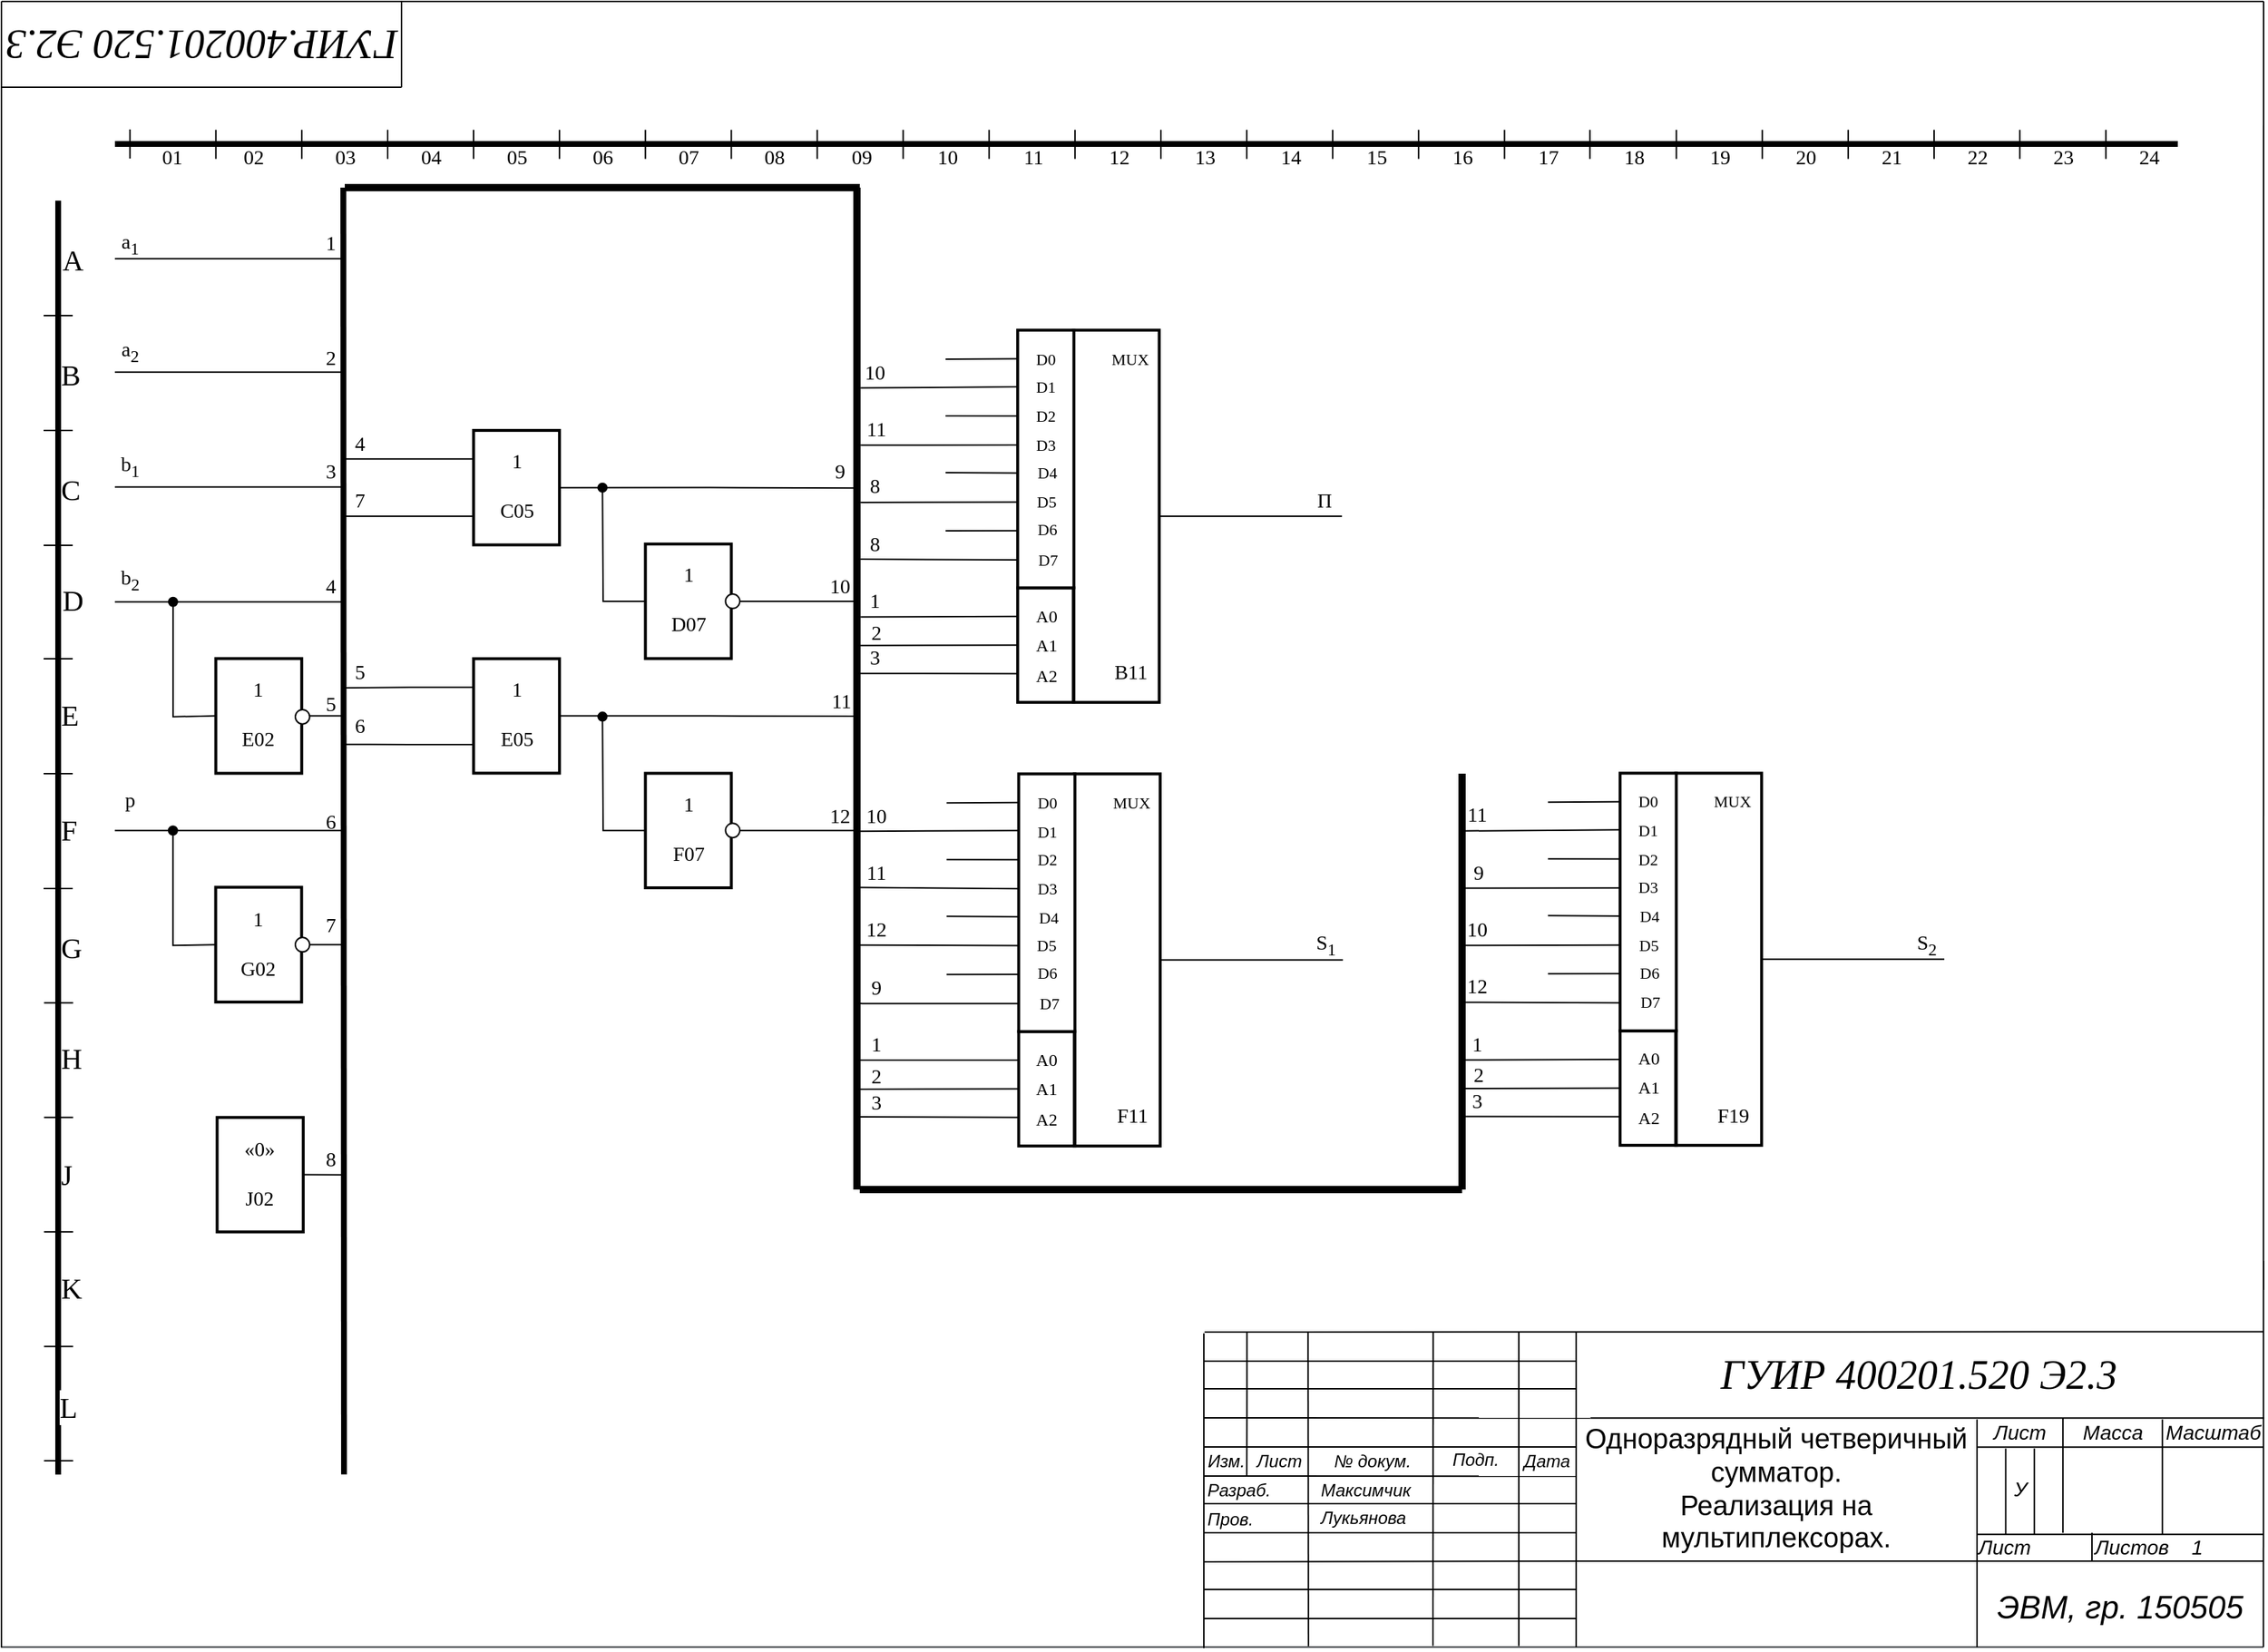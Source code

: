 <mxfile version="17.2.1" type="device"><diagram id="lUia_UttMaK-5gp9Rdq6" name="Страница 1"><mxGraphModel dx="925" dy="612" grid="1" gridSize="9.842" guides="1" tooltips="1" connect="1" arrows="1" fold="1" page="1" pageScale="1" pageWidth="1654" pageHeight="1169" math="0" shadow="0"><root><mxCell id="0"/><mxCell id="1" parent="0"/><mxCell id="c5WBD8GSd4N-ccwKni7p-1" value="" style="endArrow=none;html=1;fillColor=#ffcc99;strokeColor=#36393d;" parent="1" edge="1"><mxGeometry width="50" height="50" relative="1" as="geometry"><mxPoint x="78.85" y="1151.57" as="sourcePoint"/><mxPoint x="1633.85" y="1151.57" as="targetPoint"/></mxGeometry></mxCell><mxCell id="c5WBD8GSd4N-ccwKni7p-2" value="" style="endArrow=none;html=1;exitX=1;exitY=1;exitDx=0;exitDy=0;" parent="1" edge="1"><mxGeometry width="50" height="50" relative="1" as="geometry"><mxPoint x="1633.85" y="1151.57" as="sourcePoint"/><mxPoint x="1634" y="20" as="targetPoint"/></mxGeometry></mxCell><mxCell id="c5WBD8GSd4N-ccwKni7p-3" value="" style="endArrow=none;html=1;" parent="1" edge="1"><mxGeometry width="50" height="50" relative="1" as="geometry"><mxPoint x="79" y="20" as="sourcePoint"/><mxPoint x="1634" y="20" as="targetPoint"/></mxGeometry></mxCell><mxCell id="c5WBD8GSd4N-ccwKni7p-4" value="" style="endArrow=none;html=1;" parent="1" edge="1"><mxGeometry width="50" height="50" relative="1" as="geometry"><mxPoint x="79" y="20" as="sourcePoint"/><mxPoint x="79" y="1152" as="targetPoint"/></mxGeometry></mxCell><mxCell id="c5WBD8GSd4N-ccwKni7p-49" value="" style="endArrow=none;html=1;" parent="1" edge="1"><mxGeometry width="50" height="50" relative="1" as="geometry"><mxPoint x="79" y="79" as="sourcePoint"/><mxPoint x="354" y="79" as="targetPoint"/></mxGeometry></mxCell><mxCell id="c5WBD8GSd4N-ccwKni7p-50" value="" style="endArrow=none;html=1;" parent="1" edge="1"><mxGeometry width="50" height="50" relative="1" as="geometry"><mxPoint x="354" y="79" as="sourcePoint"/><mxPoint x="354" y="20" as="targetPoint"/></mxGeometry></mxCell><mxCell id="c5WBD8GSd4N-ccwKni7p-74" value="ГУИР.400201.520 Э2.3" style="text;html=1;strokeColor=none;fillColor=none;align=center;verticalAlign=middle;whiteSpace=wrap;rounded=0;fontFamily=Times New Roman;fontSize=28;rotation=-180;fontStyle=2" parent="1" vertex="1"><mxGeometry x="78.74" y="19.69" width="276.22" height="59.38" as="geometry"/></mxCell><mxCell id="QSZzZQIj2abREl3Vyf6q-8" value="" style="endArrow=none;html=1;fontFamily=Times New Roman;fontSize=20;strokeWidth=4;" parent="1" edge="1"><mxGeometry width="50" height="50" relative="1" as="geometry"><mxPoint x="118" y="1033" as="sourcePoint"/><mxPoint x="118" y="157" as="targetPoint"/></mxGeometry></mxCell><mxCell id="QSZzZQIj2abREl3Vyf6q-20" value="A" style="edgeLabel;html=1;align=left;verticalAlign=middle;resizable=0;points=[];fontSize=20;fontFamily=Times New Roman;" parent="QSZzZQIj2abREl3Vyf6q-8" vertex="1" connectable="0"><mxGeometry x="0.942" y="-1" relative="1" as="geometry"><mxPoint y="14.52" as="offset"/></mxGeometry></mxCell><mxCell id="QSZzZQIj2abREl3Vyf6q-21" value="B" style="edgeLabel;html=1;align=left;verticalAlign=middle;resizable=0;points=[];fontSize=20;fontFamily=Times New Roman;" parent="QSZzZQIj2abREl3Vyf6q-8" vertex="1" connectable="0"><mxGeometry x="0.715" y="2" relative="1" as="geometry"><mxPoint x="2.11" y="-6.41" as="offset"/></mxGeometry></mxCell><mxCell id="QSZzZQIj2abREl3Vyf6q-22" value="C" style="edgeLabel;html=1;align=left;verticalAlign=middle;resizable=0;points=[];fontSize=20;fontFamily=Times New Roman;" parent="QSZzZQIj2abREl3Vyf6q-8" vertex="1" connectable="0"><mxGeometry x="0.596" y="1" relative="1" as="geometry"><mxPoint x="1.11" y="20.33" as="offset"/></mxGeometry></mxCell><mxCell id="QSZzZQIj2abREl3Vyf6q-23" value="D" style="edgeLabel;html=1;align=left;verticalAlign=middle;resizable=0;points=[];fontSize=20;fontFamily=Times New Roman;" parent="QSZzZQIj2abREl3Vyf6q-8" vertex="1" connectable="0"><mxGeometry x="0.376" y="-1" relative="1" as="geometry"><mxPoint as="offset"/></mxGeometry></mxCell><mxCell id="QSZzZQIj2abREl3Vyf6q-24" value="E" style="edgeLabel;html=1;align=left;verticalAlign=middle;resizable=0;points=[];fontSize=20;fontFamily=Times New Roman;" parent="QSZzZQIj2abREl3Vyf6q-8" vertex="1" connectable="0"><mxGeometry x="0.194" y="1" relative="1" as="geometry"><mxPoint x="1" as="offset"/></mxGeometry></mxCell><mxCell id="QSZzZQIj2abREl3Vyf6q-25" value="F" style="edgeLabel;html=1;align=left;verticalAlign=middle;resizable=0;points=[];fontSize=20;fontFamily=Times New Roman;" parent="QSZzZQIj2abREl3Vyf6q-8" vertex="1" connectable="0"><mxGeometry x="0.014" relative="1" as="geometry"><mxPoint as="offset"/></mxGeometry></mxCell><mxCell id="QSZzZQIj2abREl3Vyf6q-26" value="G" style="edgeLabel;html=1;align=left;verticalAlign=middle;resizable=0;points=[];fontSize=20;fontFamily=Times New Roman;" parent="QSZzZQIj2abREl3Vyf6q-8" vertex="1" connectable="0"><mxGeometry x="-0.171" relative="1" as="geometry"><mxPoint as="offset"/></mxGeometry></mxCell><mxCell id="QSZzZQIj2abREl3Vyf6q-28" value="H" style="edgeLabel;html=1;align=left;verticalAlign=middle;resizable=0;points=[];fontSize=20;fontFamily=Times New Roman;" parent="QSZzZQIj2abREl3Vyf6q-8" vertex="1" connectable="0"><mxGeometry x="-0.344" relative="1" as="geometry"><mxPoint as="offset"/></mxGeometry></mxCell><mxCell id="QSZzZQIj2abREl3Vyf6q-29" value="J" style="edgeLabel;html=1;align=left;verticalAlign=middle;resizable=0;points=[];fontSize=20;fontFamily=Times New Roman;" parent="QSZzZQIj2abREl3Vyf6q-8" vertex="1" connectable="0"><mxGeometry x="-0.527" relative="1" as="geometry"><mxPoint as="offset"/></mxGeometry></mxCell><mxCell id="QSZzZQIj2abREl3Vyf6q-30" value="K" style="edgeLabel;html=1;align=left;verticalAlign=middle;resizable=0;points=[];fontSize=20;fontFamily=Times New Roman;" parent="QSZzZQIj2abREl3Vyf6q-8" vertex="1" connectable="0"><mxGeometry x="-0.705" relative="1" as="geometry"><mxPoint as="offset"/></mxGeometry></mxCell><mxCell id="QSZzZQIj2abREl3Vyf6q-31" value="L" style="edgeLabel;html=1;align=left;verticalAlign=middle;resizable=0;points=[];fontSize=20;fontFamily=Times New Roman;" parent="QSZzZQIj2abREl3Vyf6q-8" vertex="1" connectable="0"><mxGeometry x="-0.892" y="1" relative="1" as="geometry"><mxPoint as="offset"/></mxGeometry></mxCell><mxCell id="QSZzZQIj2abREl3Vyf6q-9" value="" style="endArrow=none;html=1;fontFamily=Times New Roman;fontSize=20;spacing=2;jumpSize=5;strokeWidth=1;" parent="1" edge="1"><mxGeometry width="50" height="50" relative="1" as="geometry"><mxPoint x="108" y="236" as="sourcePoint"/><mxPoint x="128" y="236" as="targetPoint"/></mxGeometry></mxCell><mxCell id="QSZzZQIj2abREl3Vyf6q-10" value="" style="endArrow=none;html=1;fontFamily=Times New Roman;fontSize=20;spacing=2;jumpSize=5;strokeWidth=1;" parent="1" edge="1"><mxGeometry width="50" height="50" relative="1" as="geometry"><mxPoint x="128" y="315" as="sourcePoint"/><mxPoint x="108" y="315" as="targetPoint"/></mxGeometry></mxCell><mxCell id="QSZzZQIj2abREl3Vyf6q-11" value="" style="endArrow=none;html=1;fontFamily=Times New Roman;fontSize=20;spacing=2;jumpSize=5;strokeWidth=1;" parent="1" edge="1"><mxGeometry width="50" height="50" relative="1" as="geometry"><mxPoint x="108" y="394" as="sourcePoint"/><mxPoint x="128" y="394" as="targetPoint"/></mxGeometry></mxCell><mxCell id="QSZzZQIj2abREl3Vyf6q-12" value="" style="endArrow=none;html=1;fontFamily=Times New Roman;fontSize=20;spacing=2;jumpSize=5;strokeWidth=1;" parent="1" edge="1"><mxGeometry width="50" height="50" relative="1" as="geometry"><mxPoint x="108" y="472" as="sourcePoint"/><mxPoint x="128" y="472" as="targetPoint"/></mxGeometry></mxCell><mxCell id="QSZzZQIj2abREl3Vyf6q-13" value="" style="endArrow=none;html=1;fontFamily=Times New Roman;fontSize=20;spacing=2;jumpSize=5;strokeWidth=1;" parent="1" edge="1"><mxGeometry width="50" height="50" relative="1" as="geometry"><mxPoint x="108" y="551" as="sourcePoint"/><mxPoint x="128" y="551" as="targetPoint"/></mxGeometry></mxCell><mxCell id="QSZzZQIj2abREl3Vyf6q-14" value="" style="endArrow=none;html=1;fontFamily=Times New Roman;fontSize=20;spacing=2;jumpSize=5;strokeWidth=1;" parent="1" edge="1"><mxGeometry width="50" height="50" relative="1" as="geometry"><mxPoint x="108" y="630" as="sourcePoint"/><mxPoint x="128" y="630" as="targetPoint"/></mxGeometry></mxCell><mxCell id="QSZzZQIj2abREl3Vyf6q-15" value="" style="endArrow=none;html=1;fontFamily=Times New Roman;fontSize=20;spacing=2;jumpSize=5;strokeWidth=1;" parent="1" edge="1"><mxGeometry width="50" height="50" relative="1" as="geometry"><mxPoint x="108.27" y="708.66" as="sourcePoint"/><mxPoint x="128.27" y="708.66" as="targetPoint"/></mxGeometry></mxCell><mxCell id="QSZzZQIj2abREl3Vyf6q-16" value="" style="endArrow=none;html=1;fontFamily=Times New Roman;fontSize=20;spacing=2;jumpSize=5;strokeWidth=1;" parent="1" edge="1"><mxGeometry width="50" height="50" relative="1" as="geometry"><mxPoint x="108.273" y="787.402" as="sourcePoint"/><mxPoint x="128.273" y="787.402" as="targetPoint"/></mxGeometry></mxCell><mxCell id="QSZzZQIj2abREl3Vyf6q-17" value="" style="endArrow=none;html=1;fontFamily=Times New Roman;fontSize=20;spacing=2;jumpSize=5;strokeWidth=1;" parent="1" edge="1"><mxGeometry width="50" height="50" relative="1" as="geometry"><mxPoint x="108.265" y="866.135" as="sourcePoint"/><mxPoint x="128.265" y="866.135" as="targetPoint"/></mxGeometry></mxCell><mxCell id="QSZzZQIj2abREl3Vyf6q-18" value="" style="endArrow=none;html=1;fontFamily=Times New Roman;fontSize=20;spacing=2;jumpSize=5;strokeWidth=1;" parent="1" edge="1"><mxGeometry width="50" height="50" relative="1" as="geometry"><mxPoint x="108.267" y="944.878" as="sourcePoint"/><mxPoint x="128.267" y="944.878" as="targetPoint"/></mxGeometry></mxCell><mxCell id="QSZzZQIj2abREl3Vyf6q-19" value="" style="endArrow=none;html=1;fontFamily=Times New Roman;fontSize=20;spacing=2;jumpSize=5;strokeWidth=1;" parent="1" edge="1"><mxGeometry width="50" height="50" relative="1" as="geometry"><mxPoint x="108.27" y="1023.5" as="sourcePoint"/><mxPoint x="128.27" y="1023.5" as="targetPoint"/></mxGeometry></mxCell><mxCell id="QSZzZQIj2abREl3Vyf6q-32" value="" style="endArrow=none;html=1;strokeWidth=4;fontFamily=Times New Roman;fontSize=20;" parent="1" edge="1"><mxGeometry width="50" height="50" relative="1" as="geometry"><mxPoint x="157" y="118" as="sourcePoint"/><mxPoint x="1575" y="118" as="targetPoint"/></mxGeometry></mxCell><mxCell id="QSZzZQIj2abREl3Vyf6q-57" value="01" style="edgeLabel;html=1;align=center;verticalAlign=middle;resizable=0;points=[];fontSize=14;fontFamily=Times New Roman;" parent="QSZzZQIj2abREl3Vyf6q-32" vertex="1" connectable="0"><mxGeometry x="-0.945" y="3" relative="1" as="geometry"><mxPoint y="12.95" as="offset"/></mxGeometry></mxCell><mxCell id="QSZzZQIj2abREl3Vyf6q-77" value="02" style="edgeLabel;html=1;align=center;verticalAlign=middle;resizable=0;points=[];fontSize=14;fontFamily=Times New Roman;" parent="QSZzZQIj2abREl3Vyf6q-32" vertex="1" connectable="0"><mxGeometry x="-0.866" y="-2" relative="1" as="geometry"><mxPoint y="7.95" as="offset"/></mxGeometry></mxCell><mxCell id="QSZzZQIj2abREl3Vyf6q-33" value="" style="endArrow=none;html=1;strokeWidth=1;fontFamily=Times New Roman;fontSize=20;" parent="1" edge="1"><mxGeometry width="50" height="50" relative="1" as="geometry"><mxPoint x="167.32" y="128" as="sourcePoint"/><mxPoint x="167.32" y="108" as="targetPoint"/></mxGeometry></mxCell><mxCell id="QSZzZQIj2abREl3Vyf6q-34" value="" style="endArrow=none;html=1;strokeWidth=1;fontFamily=Times New Roman;fontSize=20;" parent="1" edge="1"><mxGeometry width="50" height="50" relative="1" as="geometry"><mxPoint x="226.382" y="128.262" as="sourcePoint"/><mxPoint x="226.382" y="108.263" as="targetPoint"/></mxGeometry></mxCell><mxCell id="QSZzZQIj2abREl3Vyf6q-35" value="" style="endArrow=none;html=1;strokeWidth=1;fontFamily=Times New Roman;fontSize=20;" parent="1" edge="1"><mxGeometry width="50" height="50" relative="1" as="geometry"><mxPoint x="285.435" y="128.265" as="sourcePoint"/><mxPoint x="285.435" y="108.265" as="targetPoint"/></mxGeometry></mxCell><mxCell id="QSZzZQIj2abREl3Vyf6q-36" value="" style="endArrow=none;html=1;strokeWidth=1;fontFamily=Times New Roman;fontSize=20;" parent="1" edge="1"><mxGeometry width="50" height="50" relative="1" as="geometry"><mxPoint x="344.488" y="128.268" as="sourcePoint"/><mxPoint x="344.488" y="108.267" as="targetPoint"/></mxGeometry></mxCell><mxCell id="QSZzZQIj2abREl3Vyf6q-37" value="" style="endArrow=none;html=1;strokeWidth=1;fontFamily=Times New Roman;fontSize=20;" parent="1" edge="1"><mxGeometry width="50" height="50" relative="1" as="geometry"><mxPoint x="403.54" y="128.27" as="sourcePoint"/><mxPoint x="403.54" y="108.27" as="targetPoint"/></mxGeometry></mxCell><mxCell id="QSZzZQIj2abREl3Vyf6q-38" value="" style="endArrow=none;html=1;strokeWidth=1;fontFamily=Times New Roman;fontSize=20;" parent="1" edge="1"><mxGeometry width="50" height="50" relative="1" as="geometry"><mxPoint x="462.602" y="128.272" as="sourcePoint"/><mxPoint x="462.602" y="108.272" as="targetPoint"/></mxGeometry></mxCell><mxCell id="QSZzZQIj2abREl3Vyf6q-39" value="" style="endArrow=none;html=1;strokeWidth=1;fontFamily=Times New Roman;fontSize=20;" parent="1" edge="1"><mxGeometry width="50" height="50" relative="1" as="geometry"><mxPoint x="521.655" y="128.265" as="sourcePoint"/><mxPoint x="521.655" y="108.265" as="targetPoint"/></mxGeometry></mxCell><mxCell id="QSZzZQIj2abREl3Vyf6q-40" value="" style="endArrow=none;html=1;strokeWidth=1;fontFamily=Times New Roman;fontSize=20;" parent="1" edge="1"><mxGeometry width="50" height="50" relative="1" as="geometry"><mxPoint x="580.707" y="128.267" as="sourcePoint"/><mxPoint x="580.707" y="108.267" as="targetPoint"/></mxGeometry></mxCell><mxCell id="QSZzZQIj2abREl3Vyf6q-41" value="" style="endArrow=none;html=1;strokeWidth=1;fontFamily=Times New Roman;fontSize=20;" parent="1" edge="1"><mxGeometry width="50" height="50" relative="1" as="geometry"><mxPoint x="639.76" y="128.27" as="sourcePoint"/><mxPoint x="639.76" y="108.27" as="targetPoint"/></mxGeometry></mxCell><mxCell id="QSZzZQIj2abREl3Vyf6q-42" value="" style="endArrow=none;html=1;strokeWidth=1;fontFamily=Times New Roman;fontSize=20;" parent="1" edge="1"><mxGeometry width="50" height="50" relative="1" as="geometry"><mxPoint x="698.812" y="128.272" as="sourcePoint"/><mxPoint x="698.812" y="108.272" as="targetPoint"/></mxGeometry></mxCell><mxCell id="QSZzZQIj2abREl3Vyf6q-43" value="" style="endArrow=none;html=1;strokeWidth=1;fontFamily=Times New Roman;fontSize=20;" parent="1" edge="1"><mxGeometry width="50" height="50" relative="1" as="geometry"><mxPoint x="757.875" y="128.265" as="sourcePoint"/><mxPoint x="757.875" y="108.265" as="targetPoint"/></mxGeometry></mxCell><mxCell id="QSZzZQIj2abREl3Vyf6q-44" value="" style="endArrow=none;html=1;strokeWidth=1;fontFamily=Times New Roman;fontSize=20;" parent="1" edge="1"><mxGeometry width="50" height="50" relative="1" as="geometry"><mxPoint x="816.928" y="128.267" as="sourcePoint"/><mxPoint x="816.928" y="108.267" as="targetPoint"/></mxGeometry></mxCell><mxCell id="QSZzZQIj2abREl3Vyf6q-45" value="" style="endArrow=none;html=1;strokeWidth=1;fontFamily=Times New Roman;fontSize=20;" parent="1" edge="1"><mxGeometry width="50" height="50" relative="1" as="geometry"><mxPoint x="875.98" y="128.27" as="sourcePoint"/><mxPoint x="875.98" y="108.27" as="targetPoint"/></mxGeometry></mxCell><mxCell id="QSZzZQIj2abREl3Vyf6q-46" value="" style="endArrow=none;html=1;strokeWidth=1;fontFamily=Times New Roman;fontSize=20;" parent="1" edge="1"><mxGeometry width="50" height="50" relative="1" as="geometry"><mxPoint x="935.042" y="128.272" as="sourcePoint"/><mxPoint x="935.042" y="108.272" as="targetPoint"/></mxGeometry></mxCell><mxCell id="QSZzZQIj2abREl3Vyf6q-47" value="" style="endArrow=none;html=1;strokeWidth=1;fontFamily=Times New Roman;fontSize=20;" parent="1" edge="1"><mxGeometry width="50" height="50" relative="1" as="geometry"><mxPoint x="994.095" y="128.265" as="sourcePoint"/><mxPoint x="994.095" y="108.265" as="targetPoint"/></mxGeometry></mxCell><mxCell id="QSZzZQIj2abREl3Vyf6q-48" value="" style="endArrow=none;html=1;strokeWidth=1;fontFamily=Times New Roman;fontSize=20;" parent="1" edge="1"><mxGeometry width="50" height="50" relative="1" as="geometry"><mxPoint x="1053.148" y="128.267" as="sourcePoint"/><mxPoint x="1053.148" y="108.267" as="targetPoint"/></mxGeometry></mxCell><mxCell id="QSZzZQIj2abREl3Vyf6q-49" value="" style="endArrow=none;html=1;strokeWidth=1;fontFamily=Times New Roman;fontSize=20;" parent="1" edge="1"><mxGeometry width="50" height="50" relative="1" as="geometry"><mxPoint x="1112.2" y="128.27" as="sourcePoint"/><mxPoint x="1112.2" y="108.27" as="targetPoint"/></mxGeometry></mxCell><mxCell id="QSZzZQIj2abREl3Vyf6q-50" value="" style="endArrow=none;html=1;strokeWidth=1;fontFamily=Times New Roman;fontSize=20;" parent="1" edge="1"><mxGeometry width="50" height="50" relative="1" as="geometry"><mxPoint x="1170.88" y="128.27" as="sourcePoint"/><mxPoint x="1170.88" y="108.27" as="targetPoint"/></mxGeometry></mxCell><mxCell id="QSZzZQIj2abREl3Vyf6q-51" value="" style="endArrow=none;html=1;strokeWidth=1;fontFamily=Times New Roman;fontSize=20;" parent="1" edge="1"><mxGeometry width="50" height="50" relative="1" as="geometry"><mxPoint x="1230.31" y="128.27" as="sourcePoint"/><mxPoint x="1230.31" y="108.27" as="targetPoint"/></mxGeometry></mxCell><mxCell id="QSZzZQIj2abREl3Vyf6q-52" value="" style="endArrow=none;html=1;strokeWidth=1;fontFamily=Times New Roman;fontSize=20;" parent="1" edge="1"><mxGeometry width="50" height="50" relative="1" as="geometry"><mxPoint x="1289.37" y="128.27" as="sourcePoint"/><mxPoint x="1289.37" y="108.27" as="targetPoint"/></mxGeometry></mxCell><mxCell id="QSZzZQIj2abREl3Vyf6q-53" value="" style="endArrow=none;html=1;strokeWidth=1;fontFamily=Times New Roman;fontSize=20;" parent="1" edge="1"><mxGeometry width="50" height="50" relative="1" as="geometry"><mxPoint x="1348.42" y="128.27" as="sourcePoint"/><mxPoint x="1348.42" y="108.27" as="targetPoint"/></mxGeometry></mxCell><mxCell id="QSZzZQIj2abREl3Vyf6q-54" value="" style="endArrow=none;html=1;strokeWidth=1;fontFamily=Times New Roman;fontSize=20;" parent="1" edge="1"><mxGeometry width="50" height="50" relative="1" as="geometry"><mxPoint x="1407.48" y="128.27" as="sourcePoint"/><mxPoint x="1407.48" y="108.27" as="targetPoint"/></mxGeometry></mxCell><mxCell id="QSZzZQIj2abREl3Vyf6q-55" value="" style="endArrow=none;html=1;strokeWidth=1;fontFamily=Times New Roman;fontSize=20;" parent="1" edge="1"><mxGeometry width="50" height="50" relative="1" as="geometry"><mxPoint x="1466.39" y="128.27" as="sourcePoint"/><mxPoint x="1466.39" y="108.27" as="targetPoint"/></mxGeometry></mxCell><mxCell id="QSZzZQIj2abREl3Vyf6q-56" value="" style="endArrow=none;html=1;strokeWidth=1;fontFamily=Times New Roman;fontSize=20;" parent="1" edge="1"><mxGeometry width="50" height="50" relative="1" as="geometry"><mxPoint x="1525.59" y="128.27" as="sourcePoint"/><mxPoint x="1525.59" y="108.27" as="targetPoint"/></mxGeometry></mxCell><mxCell id="QSZzZQIj2abREl3Vyf6q-78" value="03" style="edgeLabel;html=1;align=center;verticalAlign=middle;resizable=0;points=[];fontSize=14;fontFamily=Times New Roman;" parent="1" vertex="1" connectable="0"><mxGeometry x="314.961" y="127.952" as="geometry"/></mxCell><mxCell id="QSZzZQIj2abREl3Vyf6q-79" value="04" style="edgeLabel;html=1;align=center;verticalAlign=middle;resizable=0;points=[];fontSize=14;fontFamily=Times New Roman;" parent="1" vertex="1" connectable="0"><mxGeometry x="374.014" y="127.955" as="geometry"/></mxCell><mxCell id="QSZzZQIj2abREl3Vyf6q-80" value="05" style="edgeLabel;html=1;align=center;verticalAlign=middle;resizable=0;points=[];fontSize=14;fontFamily=Times New Roman;" parent="1" vertex="1" connectable="0"><mxGeometry x="433.066" y="127.957" as="geometry"/></mxCell><mxCell id="QSZzZQIj2abREl3Vyf6q-81" value="06" style="edgeLabel;html=1;align=center;verticalAlign=middle;resizable=0;points=[];fontSize=14;fontFamily=Times New Roman;" parent="1" vertex="1" connectable="0"><mxGeometry x="492.129" y="127.95" as="geometry"/></mxCell><mxCell id="QSZzZQIj2abREl3Vyf6q-82" value="07" style="edgeLabel;html=1;align=center;verticalAlign=middle;resizable=0;points=[];fontSize=14;fontFamily=Times New Roman;" parent="1" vertex="1" connectable="0"><mxGeometry x="551.181" y="127.952" as="geometry"/></mxCell><mxCell id="QSZzZQIj2abREl3Vyf6q-83" value="08" style="edgeLabel;html=1;align=center;verticalAlign=middle;resizable=0;points=[];fontSize=14;fontFamily=Times New Roman;" parent="1" vertex="1" connectable="0"><mxGeometry x="610.234" y="127.945" as="geometry"/></mxCell><mxCell id="QSZzZQIj2abREl3Vyf6q-84" value="09" style="edgeLabel;html=1;align=center;verticalAlign=middle;resizable=0;points=[];fontSize=14;fontFamily=Times New Roman;" parent="1" vertex="1" connectable="0"><mxGeometry x="669.286" y="127.957" as="geometry"/></mxCell><mxCell id="QSZzZQIj2abREl3Vyf6q-85" value="10" style="edgeLabel;html=1;align=center;verticalAlign=middle;resizable=0;points=[];fontSize=14;fontFamily=Times New Roman;" parent="1" vertex="1" connectable="0"><mxGeometry x="728.349" y="127.96" as="geometry"/></mxCell><mxCell id="QSZzZQIj2abREl3Vyf6q-86" value="11" style="edgeLabel;html=1;align=center;verticalAlign=middle;resizable=0;points=[];fontSize=14;fontFamily=Times New Roman;" parent="1" vertex="1" connectable="0"><mxGeometry x="787.401" y="127.942" as="geometry"/></mxCell><mxCell id="QSZzZQIj2abREl3Vyf6q-87" value="12" style="edgeLabel;html=1;align=center;verticalAlign=middle;resizable=0;points=[];fontSize=14;fontFamily=Times New Roman;" parent="1" vertex="1" connectable="0"><mxGeometry x="846.454" y="127.945" as="geometry"/></mxCell><mxCell id="QSZzZQIj2abREl3Vyf6q-88" value="13" style="edgeLabel;html=1;align=center;verticalAlign=middle;resizable=0;points=[];fontSize=14;fontFamily=Times New Roman;" parent="1" vertex="1" connectable="0"><mxGeometry x="905.506" y="127.937" as="geometry"/></mxCell><mxCell id="QSZzZQIj2abREl3Vyf6q-89" value="14" style="edgeLabel;html=1;align=center;verticalAlign=middle;resizable=0;points=[];fontSize=14;fontFamily=Times New Roman;" parent="1" vertex="1" connectable="0"><mxGeometry x="964.469" y="127.94" as="geometry"/></mxCell><mxCell id="QSZzZQIj2abREl3Vyf6q-90" value="15" style="edgeLabel;html=1;align=center;verticalAlign=middle;resizable=0;points=[];fontSize=14;fontFamily=Times New Roman;" parent="1" vertex="1" connectable="0"><mxGeometry x="1023.621" y="127.932" as="geometry"/></mxCell><mxCell id="QSZzZQIj2abREl3Vyf6q-91" value="16" style="edgeLabel;html=1;align=center;verticalAlign=middle;resizable=0;points=[];fontSize=14;fontFamily=Times New Roman;" parent="1" vertex="1" connectable="0"><mxGeometry x="1082.674" y="127.935" as="geometry"/></mxCell><mxCell id="QSZzZQIj2abREl3Vyf6q-92" value="17" style="edgeLabel;html=1;align=center;verticalAlign=middle;resizable=0;points=[];fontSize=14;fontFamily=Times New Roman;" parent="1" vertex="1" connectable="0"><mxGeometry x="1141.726" y="127.957" as="geometry"/></mxCell><mxCell id="QSZzZQIj2abREl3Vyf6q-93" value="18" style="edgeLabel;html=1;align=center;verticalAlign=middle;resizable=0;points=[];fontSize=14;fontFamily=Times New Roman;" parent="1" vertex="1" connectable="0"><mxGeometry x="1200.789" y="127.96" as="geometry"/></mxCell><mxCell id="QSZzZQIj2abREl3Vyf6q-94" value="19" style="edgeLabel;html=1;align=center;verticalAlign=middle;resizable=0;points=[];fontSize=14;fontFamily=Times New Roman;" parent="1" vertex="1" connectable="0"><mxGeometry x="1259.841" y="127.932" as="geometry"/></mxCell><mxCell id="QSZzZQIj2abREl3Vyf6q-95" value="20" style="edgeLabel;html=1;align=center;verticalAlign=middle;resizable=0;points=[];fontSize=14;fontFamily=Times New Roman;" parent="1" vertex="1" connectable="0"><mxGeometry x="1318.894" y="127.965" as="geometry"/></mxCell><mxCell id="QSZzZQIj2abREl3Vyf6q-96" value="21" style="edgeLabel;html=1;align=center;verticalAlign=middle;resizable=0;points=[];fontSize=14;fontFamily=Times New Roman;" parent="1" vertex="1" connectable="0"><mxGeometry x="1377.946" y="127.937" as="geometry"/></mxCell><mxCell id="QSZzZQIj2abREl3Vyf6q-97" value="22" style="edgeLabel;html=1;align=center;verticalAlign=middle;resizable=0;points=[];fontSize=14;fontFamily=Times New Roman;" parent="1" vertex="1" connectable="0"><mxGeometry x="1436.369" y="127.93" as="geometry"/></mxCell><mxCell id="QSZzZQIj2abREl3Vyf6q-98" value="23" style="edgeLabel;html=1;align=center;verticalAlign=middle;resizable=0;points=[];fontSize=14;fontFamily=Times New Roman;" parent="1" vertex="1" connectable="0"><mxGeometry x="1496.051" y="127.962" as="geometry"/></mxCell><mxCell id="QSZzZQIj2abREl3Vyf6q-99" value="24" style="edgeLabel;html=1;align=center;verticalAlign=middle;resizable=0;points=[];fontSize=14;fontFamily=Times New Roman;" parent="1" vertex="1" connectable="0"><mxGeometry x="1555.114" y="127.925" as="geometry"/></mxCell><mxCell id="pYeUi77ztccbXrz5MZeK-1" value="" style="endArrow=none;html=1;entryX=1;entryY=0;entryDx=0;entryDy=0;" parent="1" target="pYeUi77ztccbXrz5MZeK-37" edge="1"><mxGeometry width="50" height="50" relative="1" as="geometry"><mxPoint x="906" y="935" as="sourcePoint"/><mxPoint x="1633.85" y="935.04" as="targetPoint"/></mxGeometry></mxCell><mxCell id="pYeUi77ztccbXrz5MZeK-2" value="" style="endArrow=none;html=1;fontSize=12;fontFamily=Arial;fontSource=https%3A%2F%2Ffonts.googleapis.com%2Fcss%3Ffamily%3DArial;" parent="1" edge="1"><mxGeometry width="50" height="50" relative="1" as="geometry"><mxPoint x="905.51" y="935.87" as="sourcePoint"/><mxPoint x="905.51" y="1152.335" as="targetPoint"/></mxGeometry></mxCell><mxCell id="pYeUi77ztccbXrz5MZeK-3" value="" style="endArrow=none;html=1;fontFamily=Arial;fontSource=https%3A%2F%2Ffonts.googleapis.com%2Fcss%3Ffamily%3DArial;" parent="1" edge="1"><mxGeometry width="50" height="50" relative="1" as="geometry"><mxPoint x="1170.85" y="1092.52" as="sourcePoint"/><mxPoint x="1633.85" y="1092.52" as="targetPoint"/></mxGeometry></mxCell><mxCell id="pYeUi77ztccbXrz5MZeK-4" value="" style="endArrow=none;html=1;entryX=0;entryY=1;entryDx=0;entryDy=0;fontFamily=Arial;fontSource=https%3A%2F%2Ffonts.googleapis.com%2Fcss%3Ffamily%3DArial;" parent="1" target="pYeUi77ztccbXrz5MZeK-47" edge="1"><mxGeometry width="50" height="50" relative="1" as="geometry"><mxPoint x="1437" y="1073" as="sourcePoint"/><mxPoint x="1437" y="1161.465" as="targetPoint"/></mxGeometry></mxCell><mxCell id="pYeUi77ztccbXrz5MZeK-5" value="" style="endArrow=none;html=1;fontFamily=Arial;fontSource=https%3A%2F%2Ffonts.googleapis.com%2Fcss%3Ffamily%3DArial;" parent="1" edge="1"><mxGeometry width="50" height="50" relative="1" as="geometry"><mxPoint x="1437.01" y="1074.11" as="sourcePoint"/><mxPoint x="1437.01" y="995.11" as="targetPoint"/><Array as="points"><mxPoint x="1437.01" y="1064.11"/></Array></mxGeometry></mxCell><mxCell id="pYeUi77ztccbXrz5MZeK-6" value="" style="endArrow=none;html=1;fontFamily=Arial;fontSource=https%3A%2F%2Ffonts.googleapis.com%2Fcss%3Ffamily%3DArial;" parent="1" edge="1"><mxGeometry width="50" height="50" relative="1" as="geometry"><mxPoint x="1526" y="1063" as="sourcePoint"/><mxPoint x="1526" y="1063" as="targetPoint"/></mxGeometry></mxCell><mxCell id="pYeUi77ztccbXrz5MZeK-7" value="" style="endArrow=none;html=1;fontSize=12;fontFamily=Arial;fontSource=https%3A%2F%2Ffonts.googleapis.com%2Fcss%3Ffamily%3DArial;" parent="1" edge="1"><mxGeometry width="50" height="50" relative="1" as="geometry"><mxPoint x="1161.42" y="1062.73" as="sourcePoint"/><mxPoint x="1161.42" y="934.73" as="targetPoint"/></mxGeometry></mxCell><mxCell id="pYeUi77ztccbXrz5MZeK-8" value="" style="endArrow=none;html=1;fontSize=12;fontFamily=Arial;fontSource=https%3A%2F%2Ffonts.googleapis.com%2Fcss%3Ffamily%3DArial;" parent="1" edge="1"><mxGeometry width="50" height="50" relative="1" as="geometry"><mxPoint x="1161.42" y="1062.57" as="sourcePoint"/><mxPoint x="1161.42" y="1151.57" as="targetPoint"/></mxGeometry></mxCell><mxCell id="pYeUi77ztccbXrz5MZeK-9" value="" style="endArrow=none;html=1;fontSize=12;fontFamily=Arial;fontSource=https%3A%2F%2Ffonts.googleapis.com%2Fcss%3Ffamily%3DArial;" parent="1" edge="1"><mxGeometry width="50" height="50" relative="1" as="geometry"><mxPoint x="1122.04" y="1150.83" as="sourcePoint"/><mxPoint x="1122.04" y="934.83" as="targetPoint"/></mxGeometry></mxCell><mxCell id="pYeUi77ztccbXrz5MZeK-10" value="" style="endArrow=none;html=1;fontSize=12;fontFamily=Arial;fontSource=https%3A%2F%2Ffonts.googleapis.com%2Fcss%3Ffamily%3DArial;" parent="1" edge="1"><mxGeometry width="50" height="50" relative="1" as="geometry"><mxPoint x="1062.993" y="1150.793" as="sourcePoint"/><mxPoint x="1063.16" y="934.86" as="targetPoint"/></mxGeometry></mxCell><mxCell id="pYeUi77ztccbXrz5MZeK-11" value="" style="endArrow=none;html=1;exitX=1;exitY=1;exitDx=0;exitDy=0;fontSize=12;fontFamily=Arial;fontSource=https%3A%2F%2Ffonts.googleapis.com%2Fcss%3Ffamily%3DArial;" parent="1" edge="1"><mxGeometry width="50" height="50" relative="1" as="geometry"><mxPoint x="935.04" y="1033.98" as="sourcePoint"/><mxPoint x="935.16" y="935.04" as="targetPoint"/><Array as="points"><mxPoint x="935.16" y="983.88"/><mxPoint x="935.16" y="935.04"/></Array></mxGeometry></mxCell><mxCell id="pYeUi77ztccbXrz5MZeK-12" value="" style="endArrow=none;html=1;fontSize=12;fontFamily=Arial;fontSource=https%3A%2F%2Ffonts.googleapis.com%2Fcss%3Ffamily%3DArial;" parent="1" edge="1"><mxGeometry width="50" height="50" relative="1" as="geometry"><mxPoint x="977.403" y="1150.973" as="sourcePoint"/><mxPoint x="977.15" y="935.04" as="targetPoint"/></mxGeometry></mxCell><mxCell id="pYeUi77ztccbXrz5MZeK-13" value="" style="endArrow=none;html=1;fontSize=12;fontFamily=Arial;fontSource=https%3A%2F%2Ffonts.googleapis.com%2Fcss%3Ffamily%3DArial;" parent="1" edge="1"><mxGeometry width="50" height="50" relative="1" as="geometry"><mxPoint x="906" y="1014" as="sourcePoint"/><mxPoint x="1161" y="1014" as="targetPoint"/></mxGeometry></mxCell><mxCell id="pYeUi77ztccbXrz5MZeK-14" value="" style="endArrow=none;html=1;entryX=1;entryY=1;entryDx=0;entryDy=0;fontSize=12;fontFamily=Arial;fontSource=https%3A%2F%2Ffonts.googleapis.com%2Fcss%3Ffamily%3DArial;" parent="1" target="pYeUi77ztccbXrz5MZeK-43" edge="1"><mxGeometry width="50" height="50" relative="1" as="geometry"><mxPoint x="906" y="1034" as="sourcePoint"/><mxPoint x="1171.263" y="1033.543" as="targetPoint"/></mxGeometry></mxCell><mxCell id="pYeUi77ztccbXrz5MZeK-15" value="" style="endArrow=none;html=1;fontSize=12;fontFamily=Arial;fontSource=https%3A%2F%2Ffonts.googleapis.com%2Fcss%3Ffamily%3DArial;" parent="1" edge="1"><mxGeometry width="50" height="50" relative="1" as="geometry"><mxPoint x="906" y="1073" as="sourcePoint"/><mxPoint x="1161" y="1073" as="targetPoint"/></mxGeometry></mxCell><mxCell id="pYeUi77ztccbXrz5MZeK-16" value="" style="endArrow=none;html=1;" parent="1" edge="1"><mxGeometry width="50" height="50" relative="1" as="geometry"><mxPoint x="906" y="1093" as="sourcePoint"/><mxPoint x="1171.247" y="1092.517" as="targetPoint"/></mxGeometry></mxCell><mxCell id="pYeUi77ztccbXrz5MZeK-17" value="" style="endArrow=none;html=1;fontSize=12;fontFamily=Arial;fontSource=https%3A%2F%2Ffonts.googleapis.com%2Fcss%3Ffamily%3DArial;" parent="1" edge="1"><mxGeometry width="50" height="50" relative="1" as="geometry"><mxPoint x="906" y="1112" as="sourcePoint"/><mxPoint x="1161" y="1112" as="targetPoint"/></mxGeometry></mxCell><mxCell id="pYeUi77ztccbXrz5MZeK-18" value="" style="endArrow=none;html=1;fontSize=12;fontFamily=Arial;fontSource=https%3A%2F%2Ffonts.googleapis.com%2Fcss%3Ffamily%3DArial;" parent="1" edge="1"><mxGeometry width="50" height="50" relative="1" as="geometry"><mxPoint x="906" y="1132" as="sourcePoint"/><mxPoint x="1161" y="1132" as="targetPoint"/></mxGeometry></mxCell><mxCell id="pYeUi77ztccbXrz5MZeK-19" value="" style="endArrow=none;html=1;" parent="1" edge="1"><mxGeometry width="50" height="50" relative="1" as="geometry"><mxPoint x="906" y="994" as="sourcePoint"/><mxPoint x="1171.262" y="994.092" as="targetPoint"/></mxGeometry></mxCell><mxCell id="pYeUi77ztccbXrz5MZeK-20" value="" style="endArrow=none;html=1;fontSize=12;fontFamily=Arial;fontSource=https%3A%2F%2Ffonts.googleapis.com%2Fcss%3Ffamily%3DArial;" parent="1" edge="1"><mxGeometry width="50" height="50" relative="1" as="geometry"><mxPoint x="905.51" y="974" as="sourcePoint"/><mxPoint x="1161" y="974" as="targetPoint"/></mxGeometry></mxCell><mxCell id="pYeUi77ztccbXrz5MZeK-21" value="" style="endArrow=none;html=1;fontSize=12;fontFamily=Arial;fontSource=https%3A%2F%2Ffonts.googleapis.com%2Fcss%3Ffamily%3DArial;" parent="1" edge="1"><mxGeometry width="50" height="50" relative="1" as="geometry"><mxPoint x="906" y="955" as="sourcePoint"/><mxPoint x="1161" y="955" as="targetPoint"/></mxGeometry></mxCell><mxCell id="pYeUi77ztccbXrz5MZeK-22" value="" style="endArrow=none;html=1;fontFamily=Arial;fontSource=https%3A%2F%2Ffonts.googleapis.com%2Fcss%3Ffamily%3DArial;" parent="1" edge="1"><mxGeometry width="50" height="50" relative="1" as="geometry"><mxPoint x="1171.26" y="994.09" as="sourcePoint"/><mxPoint x="1634.26" y="994.09" as="targetPoint"/></mxGeometry></mxCell><mxCell id="pYeUi77ztccbXrz5MZeK-23" value="" style="endArrow=none;html=1;fontFamily=Arial;fontSource=https%3A%2F%2Ffonts.googleapis.com%2Fcss%3Ffamily%3DArial;" parent="1" edge="1"><mxGeometry width="50" height="50" relative="1" as="geometry"><mxPoint x="1634" y="1014.1" as="sourcePoint"/><mxPoint x="1437" y="1014.1" as="targetPoint"/></mxGeometry></mxCell><mxCell id="pYeUi77ztccbXrz5MZeK-24" value="" style="endArrow=none;html=1;fontSize=12;fontFamily=Arial;fontSource=https%3A%2F%2Ffonts.googleapis.com%2Fcss%3Ffamily%3DArial;" parent="1" edge="1"><mxGeometry width="50" height="50" relative="1" as="geometry"><mxPoint x="906" y="1053" as="sourcePoint"/><mxPoint x="1161" y="1053" as="targetPoint"/></mxGeometry></mxCell><mxCell id="pYeUi77ztccbXrz5MZeK-25" value="" style="endArrow=none;html=1;fontFamily=Arial;fontSource=https%3A%2F%2Ffonts.googleapis.com%2Fcss%3Ffamily%3DArial;" parent="1" edge="1"><mxGeometry width="50" height="50" relative="1" as="geometry"><mxPoint x="1437.01" y="1074.11" as="sourcePoint"/><mxPoint x="1634.01" y="1074.11" as="targetPoint"/></mxGeometry></mxCell><mxCell id="pYeUi77ztccbXrz5MZeK-26" value="" style="endArrow=none;html=1;fontFamily=Arial;fontSource=https%3A%2F%2Ffonts.googleapis.com%2Fcss%3Ffamily%3DArial;" parent="1" edge="1"><mxGeometry width="50" height="50" relative="1" as="geometry"><mxPoint x="1496.06" y="1073.09" as="sourcePoint"/><mxPoint x="1496.06" y="994.09" as="targetPoint"/></mxGeometry></mxCell><mxCell id="pYeUi77ztccbXrz5MZeK-27" value="" style="endArrow=none;html=1;fontFamily=Arial;fontSource=https%3A%2F%2Ffonts.googleapis.com%2Fcss%3Ffamily%3DArial;" parent="1" edge="1"><mxGeometry width="50" height="50" relative="1" as="geometry"><mxPoint x="1476.372" y="1074.112" as="sourcePoint"/><mxPoint x="1476.372" y="1015.112" as="targetPoint"/></mxGeometry></mxCell><mxCell id="pYeUi77ztccbXrz5MZeK-28" value="" style="endArrow=none;html=1;fontFamily=Arial;fontSource=https%3A%2F%2Ffonts.googleapis.com%2Fcss%3Ffamily%3DArial;" parent="1" edge="1"><mxGeometry width="50" height="50" relative="1" as="geometry"><mxPoint x="1456.715" y="1074.115" as="sourcePoint"/><mxPoint x="1456.715" y="1015.115" as="targetPoint"/></mxGeometry></mxCell><mxCell id="pYeUi77ztccbXrz5MZeK-29" value="" style="endArrow=none;html=1;fontFamily=Arial;fontSource=https%3A%2F%2Ffonts.googleapis.com%2Fcss%3Ffamily%3DArial;" parent="1" edge="1"><mxGeometry width="50" height="50" relative="1" as="geometry"><mxPoint x="1564.39" y="1074.11" as="sourcePoint"/><mxPoint x="1564.39" y="995.11" as="targetPoint"/></mxGeometry></mxCell><mxCell id="pYeUi77ztccbXrz5MZeK-30" value="" style="endArrow=none;html=1;fontFamily=Arial;fontSource=https%3A%2F%2Ffonts.googleapis.com%2Fcss%3Ffamily%3DArial;" parent="1" edge="1"><mxGeometry width="50" height="50" relative="1" as="geometry"><mxPoint x="1516" y="1073" as="sourcePoint"/><mxPoint x="1516" y="1093" as="targetPoint"/></mxGeometry></mxCell><mxCell id="pYeUi77ztccbXrz5MZeK-31" value="&lt;span&gt;Лист&lt;/span&gt;" style="text;html=1;strokeColor=none;fillColor=none;align=center;verticalAlign=middle;whiteSpace=wrap;rounded=0;fontFamily=Arial;fontSize=14;fontStyle=2;fontSource=https%3A%2F%2Ffonts.googleapis.com%2Fcss%3Ffamily%3DArial;" parent="1" vertex="1"><mxGeometry x="1436.37" y="1072.52" width="40" height="20" as="geometry"/></mxCell><mxCell id="pYeUi77ztccbXrz5MZeK-32" value="&lt;span&gt;Листов&amp;nbsp; &amp;nbsp; 1&lt;/span&gt;" style="text;html=1;strokeColor=none;fillColor=none;align=left;verticalAlign=middle;whiteSpace=wrap;rounded=0;fontFamily=Arial;fontSize=14;fontStyle=2;fontSource=https%3A%2F%2Ffonts.googleapis.com%2Fcss%3Ffamily%3DArial;" parent="1" vertex="1"><mxGeometry x="1515.74" y="1074.11" width="118.11" height="18.41" as="geometry"/></mxCell><mxCell id="pYeUi77ztccbXrz5MZeK-33" value="&lt;i&gt;У&lt;/i&gt;" style="text;html=1;strokeColor=none;fillColor=none;align=center;verticalAlign=middle;whiteSpace=wrap;rounded=0;fontFamily=Arial;fontSize=14;fontSource=https%3A%2F%2Ffonts.googleapis.com%2Fcss%3Ffamily%3DArial;" parent="1" vertex="1"><mxGeometry x="1456.69" y="1013.78" width="19.68" height="59.05" as="geometry"/></mxCell><mxCell id="pYeUi77ztccbXrz5MZeK-34" value="&lt;span&gt;Лист&lt;/span&gt;" style="text;html=1;strokeColor=none;fillColor=none;align=center;verticalAlign=middle;whiteSpace=wrap;rounded=0;fontFamily=Arial;fontSize=14;fontStyle=2;fontSource=https%3A%2F%2Ffonts.googleapis.com%2Fcss%3Ffamily%3DArial;" parent="1" vertex="1"><mxGeometry x="1437" y="994.1" width="59.05" height="20" as="geometry"/></mxCell><mxCell id="pYeUi77ztccbXrz5MZeK-35" value="Масса" style="text;html=1;strokeColor=none;fillColor=none;align=center;verticalAlign=middle;whiteSpace=wrap;rounded=0;fontFamily=Arial;fontSize=14;fontStyle=2;fontSource=https%3A%2F%2Ffonts.googleapis.com%2Fcss%3Ffamily%3DArial;" parent="1" vertex="1"><mxGeometry x="1496.06" y="993.78" width="68.9" height="20" as="geometry"/></mxCell><mxCell id="pYeUi77ztccbXrz5MZeK-36" value="Масштаб" style="text;html=1;strokeColor=none;fillColor=none;align=center;verticalAlign=middle;whiteSpace=wrap;rounded=0;fontFamily=Arial;fontSize=14;fontStyle=2;fontSource=https%3A%2F%2Ffonts.googleapis.com%2Fcss%3Ffamily%3DArial;" parent="1" vertex="1"><mxGeometry x="1564.96" y="994.1" width="68.89" height="20" as="geometry"/></mxCell><mxCell id="pYeUi77ztccbXrz5MZeK-37" value="&lt;i&gt;ГУИР 400201.520 Э2.3&lt;/i&gt;" style="text;html=1;strokeColor=none;fillColor=none;align=center;verticalAlign=middle;whiteSpace=wrap;rounded=0;fontFamily=Times New Roman;fontSize=28;" parent="1" vertex="1"><mxGeometry x="1161.42" y="934.73" width="472.43" height="59.05" as="geometry"/></mxCell><mxCell id="pYeUi77ztccbXrz5MZeK-38" value="" style="endArrow=none;html=1;fontFamily=Times New Roman;fontSize=14;" parent="1" edge="1"><mxGeometry width="50" height="50" relative="1" as="geometry"><mxPoint x="1634" y="886" as="sourcePoint"/><mxPoint x="1634" y="906" as="targetPoint"/></mxGeometry></mxCell><mxCell id="pYeUi77ztccbXrz5MZeK-39" value="&lt;span style=&quot;font-size: 12px;&quot;&gt;Лист&lt;/span&gt;" style="text;html=1;strokeColor=none;fillColor=none;align=center;verticalAlign=middle;whiteSpace=wrap;rounded=0;fontFamily=Arial;fontSize=12;fontStyle=2;fontSource=https%3A%2F%2Ffonts.googleapis.com%2Fcss%3Ffamily%3DArial;" parent="1" vertex="1"><mxGeometry x="937.78" y="1014.1" width="39.37" height="20" as="geometry"/></mxCell><mxCell id="pYeUi77ztccbXrz5MZeK-40" value="Изм." style="text;html=1;strokeColor=none;fillColor=none;align=center;verticalAlign=middle;whiteSpace=wrap;rounded=0;fontFamily=Arial;fontSize=12;fontStyle=2;fontSource=https%3A%2F%2Ffonts.googleapis.com%2Fcss%3Ffamily%3DArial;" parent="1" vertex="1"><mxGeometry x="905.51" y="1014.26" width="29.53" height="19.68" as="geometry"/></mxCell><mxCell id="pYeUi77ztccbXrz5MZeK-41" value="№ докум." style="text;html=1;strokeColor=none;fillColor=none;align=center;verticalAlign=middle;whiteSpace=wrap;rounded=0;fontFamily=Arial;fontSize=12;fontStyle=2;fontSource=https%3A%2F%2Ffonts.googleapis.com%2Fcss%3Ffamily%3DArial;" parent="1" vertex="1"><mxGeometry x="977.15" y="1013.78" width="88.58" height="20.32" as="geometry"/></mxCell><mxCell id="pYeUi77ztccbXrz5MZeK-42" value="&lt;i style=&quot;font-size: 12px;&quot;&gt;Подп.&lt;/i&gt;" style="text;html=1;strokeColor=none;fillColor=none;align=center;verticalAlign=middle;whiteSpace=wrap;rounded=0;fontFamily=Arial;fontSize=12;fontSource=https%3A%2F%2Ffonts.googleapis.com%2Fcss%3Ffamily%3DArial;" parent="1" vertex="1"><mxGeometry x="1062.99" y="1012.83" width="59.06" height="20" as="geometry"/></mxCell><mxCell id="pYeUi77ztccbXrz5MZeK-43" value="&lt;i style=&quot;font-size: 12px;&quot;&gt;Дата&lt;/i&gt;" style="text;html=1;strokeColor=none;fillColor=none;align=center;verticalAlign=middle;whiteSpace=wrap;rounded=0;fontFamily=Arial;fontSize=12;fontSource=https%3A%2F%2Ffonts.googleapis.com%2Fcss%3Ffamily%3DArial;" parent="1" vertex="1"><mxGeometry x="1122.05" y="1014.11" width="39.37" height="20" as="geometry"/></mxCell><mxCell id="pYeUi77ztccbXrz5MZeK-44" value="Разраб." style="text;html=1;strokeColor=none;fillColor=none;align=left;verticalAlign=middle;whiteSpace=wrap;rounded=0;fontFamily=Arial;fontSize=12;fontStyle=2;fontSource=https%3A%2F%2Ffonts.googleapis.com%2Fcss%3Ffamily%3DArial;" parent="1" vertex="1"><mxGeometry x="905.51" y="1034.11" width="68.9" height="20" as="geometry"/></mxCell><mxCell id="pYeUi77ztccbXrz5MZeK-45" value="Пров." style="text;html=1;strokeColor=none;fillColor=none;align=left;verticalAlign=middle;whiteSpace=wrap;rounded=0;fontFamily=Arial;fontSize=12;fontStyle=2;fontSource=https%3A%2F%2Ffonts.googleapis.com%2Fcss%3Ffamily%3DArial;" parent="1" vertex="1"><mxGeometry x="905.502" y="1054.113" width="68.9" height="20" as="geometry"/></mxCell><mxCell id="pYeUi77ztccbXrz5MZeK-46" value="Максимчик" style="text;html=1;strokeColor=none;fillColor=none;align=left;verticalAlign=middle;whiteSpace=wrap;rounded=0;fontFamily=Arial;fontSize=12;fontStyle=2;fontSource=https%3A%2F%2Ffonts.googleapis.com%2Fcss%3Ffamily%3DArial;" parent="1" vertex="1"><mxGeometry x="984.16" y="1034.11" width="88.58" height="20" as="geometry"/></mxCell><mxCell id="pYeUi77ztccbXrz5MZeK-47" value="&lt;i style=&quot;font-size: 22px&quot;&gt;ЭВМ, гр. 150505&lt;/i&gt;" style="text;html=1;strokeColor=none;fillColor=none;align=center;verticalAlign=middle;whiteSpace=wrap;rounded=0;fontFamily=Arial;fontSize=28;fontSource=https%3A%2F%2Ffonts.googleapis.com%2Fcss%3Ffamily%3DArial;" parent="1" vertex="1"><mxGeometry x="1437.01" y="1092.52" width="196.84" height="59.05" as="geometry"/></mxCell><mxCell id="pYeUi77ztccbXrz5MZeK-48" value="&lt;span style=&quot;font-size: 19px&quot;&gt;Одноразрядный четверичный сумматор.&lt;br style=&quot;font-size: 19px&quot;&gt;Реализация на&lt;br style=&quot;font-size: 19px&quot;&gt;мультиплексорах.&lt;br style=&quot;font-size: 19px&quot;&gt;&lt;/span&gt;" style="text;html=1;strokeColor=none;fillColor=none;align=center;verticalAlign=middle;whiteSpace=wrap;rounded=0;fontFamily=Arial;fontSize=19;fontSource=https%3A%2F%2Ffonts.googleapis.com%2Fcss%3Ffamily%3DArial;" parent="1" vertex="1"><mxGeometry x="1161.42" y="994.1" width="275.59" height="98.42" as="geometry"/></mxCell><mxCell id="VQPc_k4EA5Wl5CZ5L5Dm-1" value="&lt;i style=&quot;font-size: 12px;&quot;&gt;&lt;font style=&quot;font-size: 12px;&quot;&gt;Лукьянова&lt;/font&gt;&lt;/i&gt;" style="text;html=1;align=left;verticalAlign=middle;resizable=0;points=[];autosize=1;strokeColor=none;fontSize=12;fontFamily=Arial;fontSource=https%3A%2F%2Ffonts.googleapis.com%2Fcss%3Ffamily%3DArial;" parent="1" vertex="1"><mxGeometry x="984.16" y="1052.838" width="68.897" height="19.685" as="geometry"/></mxCell><mxCell id="VQPc_k4EA5Wl5CZ5L5Dm-3" value="" style="endArrow=none;html=1;strokeWidth=4;" parent="1" edge="1"><mxGeometry width="50" height="50" relative="1" as="geometry"><mxPoint x="314" y="148" as="sourcePoint"/><mxPoint x="314.48" y="1032.83" as="targetPoint"/></mxGeometry></mxCell><mxCell id="VQPc_k4EA5Wl5CZ5L5Dm-26" value="" style="endArrow=none;html=1;strokeWidth=5;" parent="1" edge="1"><mxGeometry width="50" height="50" relative="1" as="geometry"><mxPoint x="315" y="148" as="sourcePoint"/><mxPoint x="669" y="148" as="targetPoint"/><Array as="points"><mxPoint x="610" y="148"/><mxPoint x="669" y="148"/></Array></mxGeometry></mxCell><mxCell id="3Hrbfbbf0yMpuBhrw5j4-1" value="" style="endArrow=none;html=1;rounded=0;fontSize=1;strokeWidth=1;" parent="1" edge="1"><mxGeometry width="50" height="50" relative="1" as="geometry"><mxPoint x="156.96" y="196.85" as="sourcePoint"/><mxPoint x="314.96" y="196.85" as="targetPoint"/></mxGeometry></mxCell><mxCell id="3Hrbfbbf0yMpuBhrw5j4-2" value="" style="endArrow=none;html=1;rounded=0;fontSize=1;strokeWidth=1;" parent="1" edge="1"><mxGeometry width="50" height="50" relative="1" as="geometry"><mxPoint x="156.96" y="274.85" as="sourcePoint"/><mxPoint x="314.96" y="274.85" as="targetPoint"/></mxGeometry></mxCell><mxCell id="3Hrbfbbf0yMpuBhrw5j4-3" value="" style="endArrow=none;html=1;rounded=0;fontSize=1;strokeWidth=1;" parent="1" edge="1"><mxGeometry width="50" height="50" relative="1" as="geometry"><mxPoint x="156.96" y="353.85" as="sourcePoint"/><mxPoint x="314.96" y="353.85" as="targetPoint"/></mxGeometry></mxCell><mxCell id="3Hrbfbbf0yMpuBhrw5j4-4" value="" style="endArrow=none;html=1;rounded=0;fontSize=1;strokeWidth=1;" parent="1" edge="1"><mxGeometry width="50" height="50" relative="1" as="geometry"><mxPoint x="156.96" y="432.85" as="sourcePoint"/><mxPoint x="314.96" y="432.85" as="targetPoint"/></mxGeometry></mxCell><mxCell id="3Hrbfbbf0yMpuBhrw5j4-5" value="&lt;font style=&quot;font-size: 14px;&quot;&gt;1&lt;br style=&quot;font-size: 14px;&quot;&gt;&lt;br style=&quot;font-size: 14px;&quot;&gt;E02&lt;br style=&quot;font-size: 14px;&quot;&gt;&lt;/font&gt;" style="rounded=0;whiteSpace=wrap;html=1;fontSize=14;fontFamily=Times New Roman;strokeWidth=2;" parent="1" vertex="1"><mxGeometry x="226.34" y="471.85" width="59.05" height="78.92" as="geometry"/></mxCell><mxCell id="3Hrbfbbf0yMpuBhrw5j4-6" value="" style="endArrow=none;html=1;rounded=0;fontSize=1;strokeWidth=1;startArrow=oval;startFill=1;entryX=0;entryY=0.5;entryDx=0;entryDy=0;" parent="1" target="3Hrbfbbf0yMpuBhrw5j4-5" edge="1"><mxGeometry width="50" height="50" relative="1" as="geometry"><mxPoint x="196.96" y="432.85" as="sourcePoint"/><mxPoint x="364.96" y="451.85" as="targetPoint"/><Array as="points"><mxPoint x="196.96" y="511.85"/></Array></mxGeometry></mxCell><mxCell id="3Hrbfbbf0yMpuBhrw5j4-8" style="edgeStyle=orthogonalEdgeStyle;rounded=0;orthogonalLoop=1;jettySize=auto;html=1;exitX=0.5;exitY=1;exitDx=0;exitDy=0;exitPerimeter=0;fontSize=1;startArrow=none;startFill=0;strokeWidth=1;endArrow=none;endFill=0;" parent="1" edge="1"><mxGeometry relative="1" as="geometry"><mxPoint x="314.92" y="511.365" as="targetPoint"/><mxPoint x="290.956" y="511.31" as="sourcePoint"/></mxGeometry></mxCell><mxCell id="3Hrbfbbf0yMpuBhrw5j4-9" value="" style="endArrow=none;html=1;rounded=0;fontSize=1;strokeWidth=1;" parent="1" edge="1"><mxGeometry width="50" height="50" relative="1" as="geometry"><mxPoint x="156.923" y="590.143" as="sourcePoint"/><mxPoint x="314.922" y="590.143" as="targetPoint"/></mxGeometry></mxCell><mxCell id="3Hrbfbbf0yMpuBhrw5j4-10" value="&lt;font style=&quot;font-size: 14px;&quot;&gt;&lt;span style=&quot;font-size: 14px;&quot;&gt;1&lt;/span&gt;&lt;br style=&quot;font-size: 14px;&quot;&gt;&lt;font style=&quot;font-size: 14px;&quot;&gt;&lt;br style=&quot;font-size: 14px;&quot;&gt;G02&lt;br style=&quot;font-size: 14px;&quot;&gt;&lt;/font&gt;&lt;/font&gt;" style="rounded=0;whiteSpace=wrap;html=1;fontSize=14;fontFamily=Times New Roman;strokeWidth=2;" parent="1" vertex="1"><mxGeometry x="226.263" y="629.143" width="59.05" height="78.92" as="geometry"/></mxCell><mxCell id="3Hrbfbbf0yMpuBhrw5j4-11" value="" style="endArrow=none;html=1;rounded=0;fontSize=14;strokeWidth=1;startArrow=oval;startFill=1;entryX=0;entryY=0.5;entryDx=0;entryDy=0;fontFamily=Times New Roman;" parent="1" target="3Hrbfbbf0yMpuBhrw5j4-10" edge="1"><mxGeometry width="50" height="50" relative="1" as="geometry"><mxPoint x="196.883" y="590.143" as="sourcePoint"/><mxPoint x="364.882" y="609.143" as="targetPoint"/><Array as="points"><mxPoint x="196.883" y="669.143"/></Array></mxGeometry></mxCell><mxCell id="3Hrbfbbf0yMpuBhrw5j4-12" style="edgeStyle=orthogonalEdgeStyle;rounded=0;orthogonalLoop=1;jettySize=auto;html=1;exitX=0.5;exitY=1;exitDx=0;exitDy=0;exitPerimeter=0;fontSize=1;startArrow=none;startFill=0;strokeWidth=1;endArrow=none;endFill=0;" parent="1" edge="1"><mxGeometry relative="1" as="geometry"><mxPoint x="314.842" y="668.658" as="targetPoint"/><mxPoint x="290.878" y="668.602" as="sourcePoint"/></mxGeometry></mxCell><mxCell id="3Hrbfbbf0yMpuBhrw5j4-17" style="edgeStyle=orthogonalEdgeStyle;rounded=0;orthogonalLoop=1;jettySize=auto;html=1;exitX=1;exitY=0.5;exitDx=0;exitDy=0;fontSize=1;startArrow=none;startFill=0;endArrow=none;endFill=0;strokeWidth=1;" parent="1" source="3Hrbfbbf0yMpuBhrw5j4-16" edge="1"><mxGeometry relative="1" as="geometry"><mxPoint x="314.96" y="826.833" as="targetPoint"/></mxGeometry></mxCell><mxCell id="3Hrbfbbf0yMpuBhrw5j4-16" value="&lt;span style=&quot;font-size: 14px; text-align: justify; text-indent: 18.867px; background-color: rgb(255, 255, 255);&quot;&gt;«0»&lt;br style=&quot;font-size: 14px;&quot;&gt;&lt;br style=&quot;font-size: 14px;&quot;&gt;J02&lt;br style=&quot;font-size: 14px;&quot;&gt;&lt;/span&gt;" style="rounded=0;whiteSpace=wrap;html=1;fontSize=14;fontFamily=Times New Roman;strokeWidth=2;" parent="1" vertex="1"><mxGeometry x="227.26" y="787.4" width="59.17" height="78.74" as="geometry"/></mxCell><mxCell id="3Hrbfbbf0yMpuBhrw5j4-19" value="a&lt;sub&gt;1&lt;/sub&gt;" style="text;html=1;align=center;verticalAlign=middle;resizable=0;points=[];autosize=1;strokeColor=none;fillColor=none;fontSize=14;fontFamily=Times New Roman;" parent="1" vertex="1"><mxGeometry x="152.637" y="172.165" width="29.527" height="29.527" as="geometry"/></mxCell><mxCell id="3Hrbfbbf0yMpuBhrw5j4-20" value="a&lt;sub&gt;2&lt;/sub&gt;" style="text;html=1;align=center;verticalAlign=middle;resizable=0;points=[];autosize=1;strokeColor=none;fillColor=none;fontSize=14;fontFamily=Times New Roman;" parent="1" vertex="1"><mxGeometry x="152.64" y="246.058" width="29.527" height="29.527" as="geometry"/></mxCell><mxCell id="3Hrbfbbf0yMpuBhrw5j4-21" value="b&lt;sub&gt;1&lt;/sub&gt;" style="text;html=1;align=center;verticalAlign=middle;resizable=0;points=[];autosize=1;strokeColor=none;fillColor=none;fontSize=14;fontFamily=Times New Roman;" parent="1" vertex="1"><mxGeometry x="152.642" y="324.8" width="29.527" height="29.527" as="geometry"/></mxCell><mxCell id="3Hrbfbbf0yMpuBhrw5j4-22" value="b&lt;sub&gt;2&lt;/sub&gt;" style="text;html=1;align=center;verticalAlign=middle;resizable=0;points=[];autosize=1;strokeColor=none;fillColor=none;fontSize=14;fontFamily=Times New Roman;" parent="1" vertex="1"><mxGeometry x="152.645" y="403.543" width="29.527" height="29.527" as="geometry"/></mxCell><mxCell id="3Hrbfbbf0yMpuBhrw5j4-23" value="p" style="text;html=1;align=center;verticalAlign=middle;resizable=0;points=[];autosize=1;strokeColor=none;fillColor=none;fontSize=14;fontFamily=Times New Roman;" parent="1" vertex="1"><mxGeometry x="157.647" y="560.005" width="19.685" height="19.685" as="geometry"/></mxCell><mxCell id="3Hrbfbbf0yMpuBhrw5j4-24" value="1" style="text;html=1;align=center;verticalAlign=middle;resizable=0;points=[];autosize=1;strokeColor=none;fillColor=none;fontSize=14;fontFamily=Times New Roman;" parent="1" vertex="1"><mxGeometry x="295.433" y="177.165" width="19.685" height="19.685" as="geometry"/></mxCell><mxCell id="3Hrbfbbf0yMpuBhrw5j4-25" value="2&lt;span style=&quot;color: rgba(0 , 0 , 0 , 0) ; font-family: monospace ; font-size: 0px&quot;&gt;%3CmxGraphModel%3E%3Croot%3E%3CmxCell%20id%3D%220%22%2F%3E%3CmxCell%20id%3D%221%22%20parent%3D%220%22%2F%3E%3CmxCell%20id%3D%222%22%20value%3D%221%22%20style%3D%22text%3Bhtml%3D1%3Balign%3Dcenter%3BverticalAlign%3Dmiddle%3Bresizable%3D0%3Bpoints%3D%5B%5D%3Bautosize%3D1%3BstrokeColor%3Dnone%3BfillColor%3Dnone%3BfontSize%3D14%3BfontFamily%3DTimes%20New%20Roman%3B%22%20vertex%3D%221%22%20parent%3D%221%22%3E%3CmxGeometry%20x%3D%22295.432%22%20y%3D%22177.165%22%20width%3D%2219.685%22%20height%3D%2219.685%22%20as%3D%22geometry%22%2F%3E%3C%2FmxCell%3E%3C%2Froot%3E%3C%2FmxGraphModel%3E&lt;/span&gt;" style="text;html=1;align=center;verticalAlign=middle;resizable=0;points=[];autosize=1;strokeColor=none;fillColor=none;fontSize=14;fontFamily=Times New Roman;" parent="1" vertex="1"><mxGeometry x="295.275" y="250.897" width="19.685" height="29.527" as="geometry"/></mxCell><mxCell id="3Hrbfbbf0yMpuBhrw5j4-26" value="3" style="text;html=1;align=center;verticalAlign=middle;resizable=0;points=[];autosize=1;strokeColor=none;fillColor=none;fontSize=14;fontFamily=Times New Roman;" parent="1" vertex="1"><mxGeometry x="295.278" y="334.64" width="19.685" height="19.685" as="geometry"/></mxCell><mxCell id="3Hrbfbbf0yMpuBhrw5j4-27" value="4" style="text;html=1;align=center;verticalAlign=middle;resizable=0;points=[];autosize=1;strokeColor=none;fillColor=none;fontSize=14;fontFamily=Times New Roman;" parent="1" vertex="1"><mxGeometry x="295.27" y="413.382" width="19.685" height="19.685" as="geometry"/></mxCell><mxCell id="3Hrbfbbf0yMpuBhrw5j4-28" value="5" style="text;html=1;align=center;verticalAlign=middle;resizable=0;points=[];autosize=1;strokeColor=none;fillColor=none;fontSize=14;fontFamily=Times New Roman;" parent="1" vertex="1"><mxGeometry x="295.452" y="494.125" width="19.685" height="19.685" as="geometry"/></mxCell><mxCell id="3Hrbfbbf0yMpuBhrw5j4-29" value="6" style="text;html=1;align=center;verticalAlign=middle;resizable=0;points=[];autosize=1;strokeColor=none;fillColor=none;fontSize=14;fontFamily=Times New Roman;" parent="1" vertex="1"><mxGeometry x="295.275" y="574.997" width="19.685" height="19.685" as="geometry"/></mxCell><mxCell id="3Hrbfbbf0yMpuBhrw5j4-32" value="7" style="text;html=1;align=center;verticalAlign=middle;resizable=0;points=[];autosize=1;strokeColor=none;fillColor=none;fontSize=14;fontFamily=Times New Roman;" parent="1" vertex="1"><mxGeometry x="295.267" y="646.42" width="19.685" height="19.685" as="geometry"/></mxCell><mxCell id="3Hrbfbbf0yMpuBhrw5j4-33" value="8" style="text;html=1;align=center;verticalAlign=middle;resizable=0;points=[];autosize=1;strokeColor=none;fillColor=none;fontSize=14;fontFamily=Times New Roman;" parent="1" vertex="1"><mxGeometry x="295.27" y="807.082" width="19.685" height="19.685" as="geometry"/></mxCell><mxCell id="3Hrbfbbf0yMpuBhrw5j4-47" style="edgeStyle=orthogonalEdgeStyle;rounded=0;orthogonalLoop=1;jettySize=auto;html=1;exitX=1;exitY=0.5;exitDx=0;exitDy=0;fontFamily=Times New Roman;fontSize=14;startArrow=none;startFill=0;endArrow=none;endFill=0;strokeWidth=1;" parent="1" source="3Hrbfbbf0yMpuBhrw5j4-36" edge="1"><mxGeometry relative="1" as="geometry"><mxPoint x="669.29" y="354.588" as="targetPoint"/></mxGeometry></mxCell><mxCell id="3Hrbfbbf0yMpuBhrw5j4-52" style="edgeStyle=orthogonalEdgeStyle;rounded=0;orthogonalLoop=1;jettySize=auto;html=1;exitX=0;exitY=0.25;exitDx=0;exitDy=0;fontFamily=Times New Roman;fontSize=14;startArrow=none;startFill=0;endArrow=none;endFill=0;strokeWidth=1;" parent="1" source="3Hrbfbbf0yMpuBhrw5j4-36" edge="1"><mxGeometry relative="1" as="geometry"><mxPoint x="314.96" y="334.579" as="targetPoint"/></mxGeometry></mxCell><mxCell id="3Hrbfbbf0yMpuBhrw5j4-53" style="edgeStyle=orthogonalEdgeStyle;rounded=0;orthogonalLoop=1;jettySize=auto;html=1;exitX=0;exitY=0.75;exitDx=0;exitDy=0;fontFamily=Times New Roman;fontSize=14;startArrow=none;startFill=0;endArrow=none;endFill=0;strokeWidth=1;" parent="1" source="3Hrbfbbf0yMpuBhrw5j4-36" edge="1"><mxGeometry relative="1" as="geometry"><mxPoint x="314.96" y="374.053" as="targetPoint"/></mxGeometry></mxCell><mxCell id="3Hrbfbbf0yMpuBhrw5j4-36" value="1&lt;br style=&quot;font-size: 14px;&quot;&gt;&lt;br style=&quot;font-size: 14px;&quot;&gt;C05" style="rounded=0;whiteSpace=wrap;html=1;fontFamily=Times New Roman;fontSize=14;strokeWidth=2;" parent="1" vertex="1"><mxGeometry x="403.54" y="314.96" width="59.055" height="78.74" as="geometry"/></mxCell><mxCell id="3Hrbfbbf0yMpuBhrw5j4-44" style="edgeStyle=orthogonalEdgeStyle;rounded=0;orthogonalLoop=1;jettySize=auto;html=1;exitX=1;exitY=0.5;exitDx=0;exitDy=0;fontFamily=Times New Roman;fontSize=14;startArrow=none;startFill=0;endArrow=none;endFill=0;strokeWidth=1;" parent="1" source="3Hrbfbbf0yMpuBhrw5j4-37" edge="1"><mxGeometry relative="1" as="geometry"><mxPoint x="669.29" y="511.476" as="targetPoint"/></mxGeometry></mxCell><mxCell id="3Hrbfbbf0yMpuBhrw5j4-50" style="edgeStyle=orthogonalEdgeStyle;rounded=0;orthogonalLoop=1;jettySize=auto;html=1;exitX=0;exitY=0.25;exitDx=0;exitDy=0;fontFamily=Times New Roman;fontSize=14;startArrow=none;startFill=0;endArrow=none;endFill=0;strokeWidth=1;" parent="1" source="3Hrbfbbf0yMpuBhrw5j4-37" edge="1"><mxGeometry relative="1" as="geometry"><mxPoint x="315" y="492" as="targetPoint"/></mxGeometry></mxCell><mxCell id="3Hrbfbbf0yMpuBhrw5j4-51" style="edgeStyle=orthogonalEdgeStyle;rounded=0;orthogonalLoop=1;jettySize=auto;html=1;exitX=0;exitY=0.75;exitDx=0;exitDy=0;fontFamily=Times New Roman;fontSize=14;startArrow=none;startFill=0;endArrow=none;endFill=0;strokeWidth=1;" parent="1" source="3Hrbfbbf0yMpuBhrw5j4-37" edge="1"><mxGeometry relative="1" as="geometry"><mxPoint x="314.96" y="530.895" as="targetPoint"/></mxGeometry></mxCell><mxCell id="3Hrbfbbf0yMpuBhrw5j4-37" value="1&lt;br style=&quot;font-size: 14px;&quot;&gt;&lt;br style=&quot;font-size: 14px;&quot;&gt;E05" style="rounded=0;whiteSpace=wrap;html=1;fontFamily=Times New Roman;fontSize=14;strokeWidth=2;" parent="1" vertex="1"><mxGeometry x="403.543" y="471.942" width="59.055" height="78.74" as="geometry"/></mxCell><mxCell id="3Hrbfbbf0yMpuBhrw5j4-48" style="edgeStyle=orthogonalEdgeStyle;rounded=0;orthogonalLoop=1;jettySize=auto;html=1;exitX=0;exitY=0.5;exitDx=0;exitDy=0;fontFamily=Times New Roman;fontSize=14;startArrow=none;startFill=0;endArrow=oval;endFill=1;strokeWidth=1;" parent="1" source="3Hrbfbbf0yMpuBhrw5j4-38" edge="1"><mxGeometry relative="1" as="geometry"><mxPoint x="492.125" y="354.33" as="targetPoint"/></mxGeometry></mxCell><mxCell id="3Hrbfbbf0yMpuBhrw5j4-38" value="1&lt;br style=&quot;font-size: 14px;&quot;&gt;&lt;br style=&quot;font-size: 14px;&quot;&gt;D07" style="rounded=0;whiteSpace=wrap;html=1;fontFamily=Times New Roman;fontSize=14;strokeWidth=2;" parent="1" vertex="1"><mxGeometry x="521.655" y="393.105" width="59.055" height="78.74" as="geometry"/></mxCell><mxCell id="3Hrbfbbf0yMpuBhrw5j4-45" style="edgeStyle=orthogonalEdgeStyle;rounded=0;orthogonalLoop=1;jettySize=auto;html=1;exitX=0;exitY=0.5;exitDx=0;exitDy=0;fontFamily=Times New Roman;fontSize=14;startArrow=none;startFill=0;endArrow=oval;endFill=1;strokeWidth=1;" parent="1" source="3Hrbfbbf0yMpuBhrw5j4-39" edge="1"><mxGeometry relative="1" as="geometry"><mxPoint x="492.125" y="511.81" as="targetPoint"/></mxGeometry></mxCell><mxCell id="3Hrbfbbf0yMpuBhrw5j4-39" value="1&lt;br style=&quot;font-size: 14px;&quot;&gt;&lt;br style=&quot;font-size: 14px;&quot;&gt;F07" style="rounded=0;whiteSpace=wrap;html=1;fontFamily=Times New Roman;fontSize=14;strokeWidth=2;" parent="1" vertex="1"><mxGeometry x="521.657" y="550.767" width="59.055" height="78.74" as="geometry"/></mxCell><mxCell id="3Hrbfbbf0yMpuBhrw5j4-40" value="" style="endArrow=none;html=1;rounded=0;fontFamily=Times New Roman;fontSize=14;strokeWidth=5;" parent="1" edge="1"><mxGeometry width="50" height="50" relative="1" as="geometry"><mxPoint x="667.06" y="837" as="sourcePoint"/><mxPoint x="667.06" y="148" as="targetPoint"/></mxGeometry></mxCell><mxCell id="3Hrbfbbf0yMpuBhrw5j4-58" style="edgeStyle=orthogonalEdgeStyle;rounded=0;orthogonalLoop=1;jettySize=auto;html=1;exitX=0.5;exitY=1;exitDx=0;exitDy=0;exitPerimeter=0;fontFamily=Times New Roman;fontSize=14;startArrow=none;startFill=0;endArrow=none;endFill=0;strokeWidth=1;" parent="1" edge="1"><mxGeometry relative="1" as="geometry"><mxPoint x="669.29" y="432.542" as="targetPoint"/><mxPoint x="586.271" y="432.473" as="sourcePoint"/></mxGeometry></mxCell><mxCell id="3Hrbfbbf0yMpuBhrw5j4-60" style="edgeStyle=orthogonalEdgeStyle;rounded=0;orthogonalLoop=1;jettySize=auto;html=1;exitX=0.5;exitY=1;exitDx=0;exitDy=0;exitPerimeter=0;fontFamily=Times New Roman;fontSize=14;startArrow=none;startFill=0;endArrow=none;endFill=0;strokeWidth=1;" parent="1" edge="1"><mxGeometry relative="1" as="geometry"><mxPoint x="669.29" y="590.146" as="targetPoint"/><mxPoint x="586.273" y="590.135" as="sourcePoint"/></mxGeometry></mxCell><mxCell id="3Hrbfbbf0yMpuBhrw5j4-114" value="" style="endArrow=none;html=1;rounded=0;fontFamily=Times New Roman;fontSize=11;strokeWidth=5;" parent="1" edge="1"><mxGeometry width="50" height="50" relative="1" as="geometry"><mxPoint x="1083" y="837" as="sourcePoint"/><mxPoint x="669" y="837" as="targetPoint"/></mxGeometry></mxCell><mxCell id="3Hrbfbbf0yMpuBhrw5j4-115" value="" style="endArrow=none;html=1;fontFamily=Times New Roman;fontSize=11;strokeWidth=5;curved=1;" parent="1" edge="1"><mxGeometry width="50" height="50" relative="1" as="geometry"><mxPoint x="1083" y="837" as="sourcePoint"/><mxPoint x="1083" y="551" as="targetPoint"/></mxGeometry></mxCell><mxCell id="3Hrbfbbf0yMpuBhrw5j4-140" value="4" style="text;html=1;align=center;verticalAlign=middle;resizable=0;points=[];autosize=1;strokeColor=none;fillColor=none;fontSize=14;fontFamily=Times New Roman;" parent="1" vertex="1"><mxGeometry x="314.95" y="314.962" width="19.685" height="19.685" as="geometry"/></mxCell><mxCell id="3Hrbfbbf0yMpuBhrw5j4-142" value="7" style="text;html=1;align=center;verticalAlign=middle;resizable=0;points=[];autosize=1;strokeColor=none;fillColor=none;fontSize=14;fontFamily=Times New Roman;" parent="1" vertex="1"><mxGeometry x="314.952" y="354.335" width="19.685" height="19.685" as="geometry"/></mxCell><mxCell id="3Hrbfbbf0yMpuBhrw5j4-143" value="5" style="text;html=1;align=center;verticalAlign=middle;resizable=0;points=[];autosize=1;strokeColor=none;fillColor=none;fontSize=14;fontFamily=Times New Roman;" parent="1" vertex="1"><mxGeometry x="315.135" y="472.437" width="19.685" height="19.685" as="geometry"/></mxCell><mxCell id="3Hrbfbbf0yMpuBhrw5j4-144" value="6" style="text;html=1;align=center;verticalAlign=middle;resizable=0;points=[];autosize=1;strokeColor=none;fillColor=none;fontSize=14;fontFamily=Times New Roman;" parent="1" vertex="1"><mxGeometry x="314.947" y="508.81" width="19.685" height="19.685" as="geometry"/></mxCell><mxCell id="3Hrbfbbf0yMpuBhrw5j4-145" value="11" style="text;html=1;align=center;verticalAlign=middle;resizable=0;points=[];autosize=1;strokeColor=none;fillColor=none;fontSize=14;fontFamily=Times New Roman;" parent="1" vertex="1"><mxGeometry x="641.6" y="492.112" width="29.527" height="19.685" as="geometry"/></mxCell><mxCell id="3Hrbfbbf0yMpuBhrw5j4-146" value="12" style="text;html=1;align=center;verticalAlign=middle;resizable=0;points=[];autosize=1;strokeColor=none;fillColor=none;fontSize=14;fontFamily=Times New Roman;" parent="1" vertex="1"><mxGeometry x="639.762" y="570.865" width="29.527" height="19.685" as="geometry"/></mxCell><mxCell id="3Hrbfbbf0yMpuBhrw5j4-147" value="10" style="text;html=1;align=center;verticalAlign=middle;resizable=0;points=[];autosize=1;strokeColor=none;fillColor=none;fontSize=14;fontFamily=Times New Roman;" parent="1" vertex="1"><mxGeometry x="639.762" y="413.385" width="29.527" height="19.685" as="geometry"/></mxCell><mxCell id="3Hrbfbbf0yMpuBhrw5j4-148" value="9" style="text;html=1;align=center;verticalAlign=middle;resizable=0;points=[];autosize=1;strokeColor=none;fillColor=none;fontSize=14;fontFamily=Times New Roman;" parent="1" vertex="1"><mxGeometry x="644.755" y="334.647" width="19.685" height="19.685" as="geometry"/></mxCell><mxCell id="_BOoExtjrCHpEBbopjfM-73" style="edgeStyle=orthogonalEdgeStyle;rounded=0;orthogonalLoop=1;jettySize=auto;html=1;exitX=1;exitY=0.5;exitDx=0;exitDy=0;fontFamily=Times New Roman;fontSize=11;startArrow=none;startFill=0;endArrow=none;endFill=0;strokeWidth=1;" parent="1" source="_BOoExtjrCHpEBbopjfM-74" edge="1"><mxGeometry relative="1" as="geometry"><mxPoint x="1000.44" y="374.01" as="targetPoint"/></mxGeometry></mxCell><mxCell id="_BOoExtjrCHpEBbopjfM-74" value="" style="rounded=0;whiteSpace=wrap;html=1;labelBackgroundColor=#FFFFFF;fontFamily=Times New Roman;fontSize=14;fillColor=default;strokeWidth=2;" parent="1" vertex="1"><mxGeometry x="815.773" y="246.062" width="59.055" height="255.905" as="geometry"/></mxCell><mxCell id="_BOoExtjrCHpEBbopjfM-75" value="" style="endArrow=none;html=1;rounded=0;fontFamily=Times New Roman;fontSize=11;strokeWidth=1;entryX=-0.004;entryY=0.076;entryDx=0;entryDy=0;entryPerimeter=0;" parent="1" target="_BOoExtjrCHpEBbopjfM-74" edge="1"><mxGeometry width="50" height="50" relative="1" as="geometry"><mxPoint x="728" y="266" as="sourcePoint"/><mxPoint x="836.312" y="285.842" as="targetPoint"/></mxGeometry></mxCell><mxCell id="_BOoExtjrCHpEBbopjfM-76" value="" style="endArrow=none;html=1;rounded=0;fontFamily=Times New Roman;fontSize=11;strokeWidth=1;entryX=-0.004;entryY=0.076;entryDx=0;entryDy=0;entryPerimeter=0;" parent="1" edge="1"><mxGeometry width="50" height="50" relative="1" as="geometry"><mxPoint x="728" y="305" as="sourcePoint"/><mxPoint x="815.819" y="305.114" as="targetPoint"/></mxGeometry></mxCell><mxCell id="_BOoExtjrCHpEBbopjfM-77" value="" style="endArrow=none;html=1;rounded=0;fontFamily=Times New Roman;fontSize=11;strokeWidth=1;entryX=-0.004;entryY=0.076;entryDx=0;entryDy=0;entryPerimeter=0;" parent="1" edge="1"><mxGeometry width="50" height="50" relative="1" as="geometry"><mxPoint x="728" y="344" as="sourcePoint"/><mxPoint x="815.771" y="344.486" as="targetPoint"/></mxGeometry></mxCell><mxCell id="_BOoExtjrCHpEBbopjfM-78" value="" style="endArrow=none;html=1;rounded=0;fontFamily=Times New Roman;fontSize=11;strokeWidth=1;entryX=-0.004;entryY=0.076;entryDx=0;entryDy=0;entryPerimeter=0;" parent="1" edge="1"><mxGeometry width="50" height="50" relative="1" as="geometry"><mxPoint x="728" y="384" as="sourcePoint"/><mxPoint x="815.774" y="383.859" as="targetPoint"/></mxGeometry></mxCell><mxCell id="_BOoExtjrCHpEBbopjfM-79" value="" style="endArrow=none;html=1;rounded=0;fontFamily=Times New Roman;fontSize=11;strokeWidth=1;entryX=0;entryY=0.75;entryDx=0;entryDy=0;" parent="1" target="_BOoExtjrCHpEBbopjfM-82" edge="1"><mxGeometry width="50" height="50" relative="1" as="geometry"><mxPoint x="669.545" y="482.115" as="sourcePoint"/><mxPoint x="738.312" y="481.842" as="targetPoint"/></mxGeometry></mxCell><mxCell id="_BOoExtjrCHpEBbopjfM-80" value="" style="endArrow=none;html=1;rounded=0;fontFamily=Times New Roman;fontSize=11;strokeWidth=1;entryX=0;entryY=0.5;entryDx=0;entryDy=0;" parent="1" target="_BOoExtjrCHpEBbopjfM-82" edge="1"><mxGeometry width="50" height="50" relative="1" as="geometry"><mxPoint x="669.547" y="462.927" as="sourcePoint"/><mxPoint x="738.503" y="462.587" as="targetPoint"/></mxGeometry></mxCell><mxCell id="_BOoExtjrCHpEBbopjfM-81" value="" style="endArrow=none;html=1;rounded=0;fontFamily=Times New Roman;fontSize=11;strokeWidth=1;entryX=0;entryY=0.25;entryDx=0;entryDy=0;" parent="1" target="_BOoExtjrCHpEBbopjfM-82" edge="1"><mxGeometry width="50" height="50" relative="1" as="geometry"><mxPoint x="669.6" y="443.24" as="sourcePoint"/><mxPoint x="738.503" y="442.905" as="targetPoint"/></mxGeometry></mxCell><mxCell id="_BOoExtjrCHpEBbopjfM-82" value="&lt;font style=&quot;font-size: 12px ; line-height: 1.7&quot;&gt;А0&lt;br&gt;А1&lt;br&gt;А2&lt;/font&gt;" style="rounded=0;whiteSpace=wrap;html=1;glass=0;labelBackgroundColor=none;fontFamily=Times New Roman;fontSize=11;fillColor=none;strokeWidth=2;" parent="1" vertex="1"><mxGeometry x="777.56" y="423.22" width="38.62" height="78.73" as="geometry"/></mxCell><mxCell id="_BOoExtjrCHpEBbopjfM-83" value="&lt;p style=&quot;line-height: 1.6 ; font-size: 11px&quot;&gt;&lt;br style=&quot;font-size: 11px&quot;&gt;&lt;/p&gt;" style="rounded=0;whiteSpace=wrap;html=1;glass=0;labelBackgroundColor=none;fontFamily=Times New Roman;fontSize=11;fillColor=default;strokeWidth=2;verticalAlign=middle;align=left;" parent="1" vertex="1"><mxGeometry x="777.56" y="246.06" width="38.63" height="177.17" as="geometry"/></mxCell><mxCell id="_BOoExtjrCHpEBbopjfM-84" value="" style="endArrow=none;html=1;rounded=0;fontFamily=Times New Roman;fontSize=11;strokeWidth=1;" parent="1" target="_BOoExtjrCHpEBbopjfM-92" edge="1"><mxGeometry width="50" height="50" relative="1" as="geometry"><mxPoint x="669.603" y="364.502" as="sourcePoint"/><mxPoint x="738.495" y="364.165" as="targetPoint"/></mxGeometry></mxCell><mxCell id="_BOoExtjrCHpEBbopjfM-85" value="" style="endArrow=none;html=1;rounded=0;fontFamily=Times New Roman;fontSize=11;strokeWidth=1;" parent="1" edge="1"><mxGeometry width="50" height="50" relative="1" as="geometry"><mxPoint x="669.6" y="325.13" as="sourcePoint"/><mxPoint x="778" y="325" as="targetPoint"/></mxGeometry></mxCell><mxCell id="_BOoExtjrCHpEBbopjfM-86" value="" style="endArrow=none;html=1;rounded=0;fontFamily=Times New Roman;fontSize=11;strokeWidth=1;" parent="1" edge="1"><mxGeometry width="50" height="50" relative="1" as="geometry"><mxPoint x="669.602" y="285.762" as="sourcePoint"/><mxPoint x="778" y="285" as="targetPoint"/></mxGeometry></mxCell><mxCell id="_BOoExtjrCHpEBbopjfM-87" value="D0" style="text;html=1;strokeColor=none;fillColor=none;align=center;verticalAlign=middle;whiteSpace=wrap;rounded=0;glass=0;labelBackgroundColor=none;fontFamily=Times New Roman;fontSize=11;" parent="1" vertex="1"><mxGeometry x="787.403" y="255.903" width="20.16" height="19.68" as="geometry"/></mxCell><mxCell id="_BOoExtjrCHpEBbopjfM-88" value="D1" style="text;html=1;strokeColor=none;fillColor=none;align=center;verticalAlign=middle;whiteSpace=wrap;rounded=0;glass=0;labelBackgroundColor=none;fontFamily=Times New Roman;fontSize=11;" parent="1" vertex="1"><mxGeometry x="787.4" y="275.59" width="19.79" height="19.68" as="geometry"/></mxCell><mxCell id="_BOoExtjrCHpEBbopjfM-89" value="D2" style="text;html=1;strokeColor=none;fillColor=none;align=center;verticalAlign=middle;whiteSpace=wrap;rounded=0;glass=0;labelBackgroundColor=none;fontFamily=Times New Roman;fontSize=11;" parent="1" vertex="1"><mxGeometry x="782.113" y="295.272" width="30" height="19.68" as="geometry"/></mxCell><mxCell id="_BOoExtjrCHpEBbopjfM-90" value="D3" style="text;html=1;strokeColor=none;fillColor=none;align=center;verticalAlign=middle;whiteSpace=wrap;rounded=0;glass=0;labelBackgroundColor=none;fontFamily=Times New Roman;fontSize=11;" parent="1" vertex="1"><mxGeometry x="787.402" y="314.962" width="20.16" height="19.68" as="geometry"/></mxCell><mxCell id="_BOoExtjrCHpEBbopjfM-91" value="D4" style="text;html=1;strokeColor=none;fillColor=none;align=center;verticalAlign=middle;whiteSpace=wrap;rounded=0;glass=0;labelBackgroundColor=none;fontFamily=Times New Roman;fontSize=11;" parent="1" vertex="1"><mxGeometry x="788.012" y="334.652" width="19.55" height="19.68" as="geometry"/></mxCell><mxCell id="_BOoExtjrCHpEBbopjfM-92" value="D5" style="text;html=1;strokeColor=none;fillColor=none;align=center;verticalAlign=middle;whiteSpace=wrap;rounded=0;glass=0;labelBackgroundColor=none;fontFamily=Times New Roman;fontSize=11;" parent="1" vertex="1"><mxGeometry x="777.56" y="354.32" width="39.37" height="19.68" as="geometry"/></mxCell><mxCell id="_BOoExtjrCHpEBbopjfM-93" value="D6" style="text;html=1;strokeColor=none;fillColor=none;align=center;verticalAlign=middle;whiteSpace=wrap;rounded=0;glass=0;labelBackgroundColor=none;fontFamily=Times New Roman;fontSize=11;" parent="1" vertex="1"><mxGeometry x="787.702" y="373.422" width="20.16" height="19.68" as="geometry"/></mxCell><mxCell id="_BOoExtjrCHpEBbopjfM-94" style="edgeStyle=orthogonalEdgeStyle;rounded=0;orthogonalLoop=1;jettySize=auto;html=1;endArrow=none;endFill=0;" parent="1" edge="1"><mxGeometry relative="1" as="geometry"><mxPoint x="669.602" y="403.543" as="targetPoint"/><mxPoint x="778" y="404" as="sourcePoint"/><Array as="points"><mxPoint x="670" y="404"/></Array></mxGeometry></mxCell><mxCell id="_BOoExtjrCHpEBbopjfM-95" value="D7" style="text;html=1;strokeColor=none;fillColor=none;align=center;verticalAlign=middle;whiteSpace=wrap;rounded=0;glass=0;labelBackgroundColor=none;fontFamily=Times New Roman;fontSize=11;" parent="1" vertex="1"><mxGeometry x="788.013" y="393.702" width="20.77" height="19.68" as="geometry"/></mxCell><mxCell id="_BOoExtjrCHpEBbopjfM-96" value="MUX" style="text;html=1;strokeColor=none;fillColor=none;align=center;verticalAlign=middle;whiteSpace=wrap;rounded=0;glass=0;labelBackgroundColor=none;fontFamily=Times New Roman;fontSize=11;" parent="1" vertex="1"><mxGeometry x="825.312" y="250.743" width="60" height="30" as="geometry"/></mxCell><mxCell id="_BOoExtjrCHpEBbopjfM-97" value="10" style="text;html=1;align=center;verticalAlign=middle;resizable=0;points=[];autosize=1;strokeColor=none;fillColor=none;fontSize=14;fontFamily=Times New Roman;" parent="1" vertex="1"><mxGeometry x="664.6" y="265.662" width="29.527" height="19.685" as="geometry"/></mxCell><mxCell id="_BOoExtjrCHpEBbopjfM-98" value="11" style="text;html=1;align=center;verticalAlign=middle;resizable=0;points=[];autosize=1;strokeColor=none;fillColor=none;fontSize=14;fontFamily=Times New Roman;" parent="1" vertex="1"><mxGeometry x="664.752" y="305.125" width="29.527" height="19.685" as="geometry"/></mxCell><mxCell id="_BOoExtjrCHpEBbopjfM-99" value="8" style="text;html=1;align=center;verticalAlign=middle;resizable=0;points=[];autosize=1;strokeColor=none;fillColor=none;fontSize=14;fontFamily=Times New Roman;" parent="1" vertex="1"><mxGeometry x="669.605" y="344.497" width="19.685" height="19.685" as="geometry"/></mxCell><mxCell id="_BOoExtjrCHpEBbopjfM-100" value="1" style="text;html=1;align=center;verticalAlign=middle;resizable=0;points=[];autosize=1;strokeColor=none;fillColor=none;fontSize=14;fontFamily=Times New Roman;" parent="1" vertex="1"><mxGeometry x="669.517" y="423.22" width="19.685" height="19.685" as="geometry"/></mxCell><mxCell id="_BOoExtjrCHpEBbopjfM-101" value="2" style="text;html=1;align=center;verticalAlign=middle;resizable=0;points=[];autosize=1;strokeColor=none;fillColor=none;fontSize=14;fontFamily=Times New Roman;" parent="1" vertex="1"><mxGeometry x="669.67" y="444.812" width="19.685" height="19.685" as="geometry"/></mxCell><mxCell id="_BOoExtjrCHpEBbopjfM-102" value="3" style="text;html=1;align=center;verticalAlign=middle;resizable=0;points=[];autosize=1;strokeColor=none;fillColor=none;fontSize=14;fontFamily=Times New Roman;" parent="1" vertex="1"><mxGeometry x="669.522" y="462.595" width="19.685" height="19.685" as="geometry"/></mxCell><mxCell id="_BOoExtjrCHpEBbopjfM-103" value="П" style="text;html=1;align=center;verticalAlign=middle;resizable=0;points=[];autosize=1;strokeColor=none;fillColor=none;fontSize=14;fontFamily=Times New Roman;" parent="1" vertex="1"><mxGeometry x="973.067" y="354.35" width="29.527" height="19.685" as="geometry"/></mxCell><mxCell id="_BOoExtjrCHpEBbopjfM-104" value="B11" style="text;html=1;align=center;verticalAlign=middle;resizable=0;points=[];autosize=1;strokeColor=none;fillColor=none;fontSize=14;fontFamily=Times New Roman;" parent="1" vertex="1"><mxGeometry x="835.732" y="472.442" width="39.37" height="19.685" as="geometry"/></mxCell><mxCell id="_BOoExtjrCHpEBbopjfM-105" value="8" style="text;html=1;align=center;verticalAlign=middle;resizable=0;points=[];autosize=1;strokeColor=none;fillColor=none;fontSize=14;fontFamily=Times New Roman;" parent="1" vertex="1"><mxGeometry x="669.367" y="383.86" width="19.685" height="19.685" as="geometry"/></mxCell><mxCell id="_BOoExtjrCHpEBbopjfM-106" style="edgeStyle=orthogonalEdgeStyle;rounded=0;orthogonalLoop=1;jettySize=auto;html=1;exitX=1;exitY=0.5;exitDx=0;exitDy=0;fontFamily=Times New Roman;fontSize=11;startArrow=none;startFill=0;endArrow=none;endFill=0;strokeWidth=1;" parent="1" source="_BOoExtjrCHpEBbopjfM-107" edge="1"><mxGeometry relative="1" as="geometry"><mxPoint x="1001.123" y="679.122" as="targetPoint"/></mxGeometry></mxCell><mxCell id="_BOoExtjrCHpEBbopjfM-107" value="" style="rounded=0;whiteSpace=wrap;html=1;labelBackgroundColor=#FFFFFF;fontFamily=Times New Roman;fontSize=14;fillColor=default;strokeWidth=2;" parent="1" vertex="1"><mxGeometry x="816.455" y="551.175" width="59.055" height="255.905" as="geometry"/></mxCell><mxCell id="_BOoExtjrCHpEBbopjfM-108" value="" style="endArrow=none;html=1;rounded=0;fontFamily=Times New Roman;fontSize=11;strokeWidth=1;entryX=-0.004;entryY=0.076;entryDx=0;entryDy=0;entryPerimeter=0;" parent="1" target="_BOoExtjrCHpEBbopjfM-107" edge="1"><mxGeometry width="50" height="50" relative="1" as="geometry"><mxPoint x="728.683" y="571.112" as="sourcePoint"/><mxPoint x="836.995" y="590.955" as="targetPoint"/></mxGeometry></mxCell><mxCell id="_BOoExtjrCHpEBbopjfM-109" value="" style="endArrow=none;html=1;rounded=0;fontFamily=Times New Roman;fontSize=11;strokeWidth=1;entryX=-0.004;entryY=0.076;entryDx=0;entryDy=0;entryPerimeter=0;" parent="1" edge="1"><mxGeometry width="50" height="50" relative="1" as="geometry"><mxPoint x="728.683" y="610.112" as="sourcePoint"/><mxPoint x="816.501" y="610.226" as="targetPoint"/></mxGeometry></mxCell><mxCell id="_BOoExtjrCHpEBbopjfM-110" value="" style="endArrow=none;html=1;rounded=0;fontFamily=Times New Roman;fontSize=11;strokeWidth=1;entryX=-0.004;entryY=0.076;entryDx=0;entryDy=0;entryPerimeter=0;" parent="1" edge="1"><mxGeometry width="50" height="50" relative="1" as="geometry"><mxPoint x="728.683" y="649.112" as="sourcePoint"/><mxPoint x="816.454" y="649.599" as="targetPoint"/></mxGeometry></mxCell><mxCell id="_BOoExtjrCHpEBbopjfM-111" value="" style="endArrow=none;html=1;rounded=0;fontFamily=Times New Roman;fontSize=11;strokeWidth=1;entryX=-0.004;entryY=0.076;entryDx=0;entryDy=0;entryPerimeter=0;" parent="1" edge="1"><mxGeometry width="50" height="50" relative="1" as="geometry"><mxPoint x="728.683" y="689.112" as="sourcePoint"/><mxPoint x="816.456" y="688.971" as="targetPoint"/></mxGeometry></mxCell><mxCell id="_BOoExtjrCHpEBbopjfM-112" value="" style="endArrow=none;html=1;rounded=0;fontFamily=Times New Roman;fontSize=11;strokeWidth=1;entryX=0;entryY=0.75;entryDx=0;entryDy=0;" parent="1" target="_BOoExtjrCHpEBbopjfM-115" edge="1"><mxGeometry width="50" height="50" relative="1" as="geometry"><mxPoint x="669" y="787" as="sourcePoint"/><mxPoint x="738.995" y="786.955" as="targetPoint"/></mxGeometry></mxCell><mxCell id="_BOoExtjrCHpEBbopjfM-113" value="" style="endArrow=none;html=1;rounded=0;fontFamily=Times New Roman;fontSize=11;strokeWidth=1;entryX=0;entryY=0.5;entryDx=0;entryDy=0;" parent="1" target="_BOoExtjrCHpEBbopjfM-115" edge="1"><mxGeometry width="50" height="50" relative="1" as="geometry"><mxPoint x="669" y="768" as="sourcePoint"/><mxPoint x="739.185" y="767.7" as="targetPoint"/></mxGeometry></mxCell><mxCell id="_BOoExtjrCHpEBbopjfM-114" value="" style="endArrow=none;html=1;rounded=0;fontFamily=Times New Roman;fontSize=11;strokeWidth=1;entryX=0;entryY=0.25;entryDx=0;entryDy=0;" parent="1" target="_BOoExtjrCHpEBbopjfM-115" edge="1"><mxGeometry width="50" height="50" relative="1" as="geometry"><mxPoint x="669" y="748" as="sourcePoint"/><mxPoint x="739.185" y="748.017" as="targetPoint"/></mxGeometry></mxCell><mxCell id="_BOoExtjrCHpEBbopjfM-115" value="&lt;font style=&quot;font-size: 12px ; line-height: 1.7&quot;&gt;А0&lt;br&gt;А1&lt;br&gt;А2&lt;/font&gt;" style="rounded=0;whiteSpace=wrap;html=1;glass=0;labelBackgroundColor=none;fontFamily=Times New Roman;fontSize=11;fillColor=none;strokeWidth=2;" parent="1" vertex="1"><mxGeometry x="778.242" y="728.332" width="38.62" height="78.73" as="geometry"/></mxCell><mxCell id="_BOoExtjrCHpEBbopjfM-116" value="&lt;p style=&quot;line-height: 1.6 ; font-size: 11px&quot;&gt;&lt;br style=&quot;font-size: 11px&quot;&gt;&lt;/p&gt;" style="rounded=0;whiteSpace=wrap;html=1;glass=0;labelBackgroundColor=none;fontFamily=Times New Roman;fontSize=11;fillColor=default;strokeWidth=2;verticalAlign=middle;align=left;" parent="1" vertex="1"><mxGeometry x="778.242" y="551.173" width="38.63" height="177.17" as="geometry"/></mxCell><mxCell id="_BOoExtjrCHpEBbopjfM-117" value="" style="endArrow=none;html=1;rounded=0;fontFamily=Times New Roman;fontSize=11;strokeWidth=1;exitX=0.064;exitY=0.981;exitDx=0;exitDy=0;exitPerimeter=0;" parent="1" source="_BOoExtjrCHpEBbopjfM-132" target="_BOoExtjrCHpEBbopjfM-125" edge="1"><mxGeometry width="50" height="50" relative="1" as="geometry"><mxPoint x="670.285" y="669.615" as="sourcePoint"/><mxPoint x="739.177" y="669.277" as="targetPoint"/></mxGeometry></mxCell><mxCell id="_BOoExtjrCHpEBbopjfM-118" value="" style="endArrow=none;html=1;rounded=0;fontFamily=Times New Roman;fontSize=11;strokeWidth=1;exitX=0.068;exitY=0.964;exitDx=0;exitDy=0;exitPerimeter=0;" parent="1" source="_BOoExtjrCHpEBbopjfM-131" edge="1"><mxGeometry width="50" height="50" relative="1" as="geometry"><mxPoint x="670.282" y="630.242" as="sourcePoint"/><mxPoint x="778.683" y="630.112" as="targetPoint"/></mxGeometry></mxCell><mxCell id="_BOoExtjrCHpEBbopjfM-119" value="" style="endArrow=none;html=1;rounded=0;fontFamily=Times New Roman;fontSize=11;strokeWidth=1;exitX=0.084;exitY=1.008;exitDx=0;exitDy=0;exitPerimeter=0;" parent="1" source="_BOoExtjrCHpEBbopjfM-130" edge="1"><mxGeometry width="50" height="50" relative="1" as="geometry"><mxPoint x="670.285" y="590.875" as="sourcePoint"/><mxPoint x="778.683" y="590.112" as="targetPoint"/></mxGeometry></mxCell><mxCell id="_BOoExtjrCHpEBbopjfM-120" value="D0" style="text;html=1;strokeColor=none;fillColor=none;align=center;verticalAlign=middle;whiteSpace=wrap;rounded=0;glass=0;labelBackgroundColor=none;fontFamily=Times New Roman;fontSize=11;" parent="1" vertex="1"><mxGeometry x="788.085" y="561.015" width="20.16" height="19.68" as="geometry"/></mxCell><mxCell id="_BOoExtjrCHpEBbopjfM-121" value="D1" style="text;html=1;strokeColor=none;fillColor=none;align=center;verticalAlign=middle;whiteSpace=wrap;rounded=0;glass=0;labelBackgroundColor=none;fontFamily=Times New Roman;fontSize=11;" parent="1" vertex="1"><mxGeometry x="788.082" y="580.702" width="19.79" height="19.68" as="geometry"/></mxCell><mxCell id="_BOoExtjrCHpEBbopjfM-122" value="D2" style="text;html=1;strokeColor=none;fillColor=none;align=center;verticalAlign=middle;whiteSpace=wrap;rounded=0;glass=0;labelBackgroundColor=none;fontFamily=Times New Roman;fontSize=11;" parent="1" vertex="1"><mxGeometry x="782.795" y="600.385" width="30" height="19.68" as="geometry"/></mxCell><mxCell id="_BOoExtjrCHpEBbopjfM-123" value="D3" style="text;html=1;strokeColor=none;fillColor=none;align=center;verticalAlign=middle;whiteSpace=wrap;rounded=0;glass=0;labelBackgroundColor=none;fontFamily=Times New Roman;fontSize=11;" parent="1" vertex="1"><mxGeometry x="788.085" y="620.075" width="20.16" height="19.68" as="geometry"/></mxCell><mxCell id="_BOoExtjrCHpEBbopjfM-124" value="D4" style="text;html=1;strokeColor=none;fillColor=none;align=center;verticalAlign=middle;whiteSpace=wrap;rounded=0;glass=0;labelBackgroundColor=none;fontFamily=Times New Roman;fontSize=11;" parent="1" vertex="1"><mxGeometry x="788.695" y="639.765" width="19.55" height="19.68" as="geometry"/></mxCell><mxCell id="_BOoExtjrCHpEBbopjfM-125" value="D5" style="text;html=1;strokeColor=none;fillColor=none;align=center;verticalAlign=middle;whiteSpace=wrap;rounded=0;glass=0;labelBackgroundColor=none;fontFamily=Times New Roman;fontSize=11;" parent="1" vertex="1"><mxGeometry x="778.242" y="659.432" width="39.37" height="19.68" as="geometry"/></mxCell><mxCell id="_BOoExtjrCHpEBbopjfM-126" value="D6" style="text;html=1;strokeColor=none;fillColor=none;align=center;verticalAlign=middle;whiteSpace=wrap;rounded=0;glass=0;labelBackgroundColor=none;fontFamily=Times New Roman;fontSize=11;" parent="1" vertex="1"><mxGeometry x="788.385" y="678.535" width="20.16" height="19.68" as="geometry"/></mxCell><mxCell id="_BOoExtjrCHpEBbopjfM-127" style="edgeStyle=orthogonalEdgeStyle;rounded=0;orthogonalLoop=1;jettySize=auto;html=1;endArrow=none;endFill=0;" parent="1" edge="1"><mxGeometry relative="1" as="geometry"><mxPoint x="669" y="709" as="targetPoint"/><mxPoint x="778.683" y="709.112" as="sourcePoint"/><Array as="points"><mxPoint x="670.683" y="709.112"/></Array></mxGeometry></mxCell><mxCell id="_BOoExtjrCHpEBbopjfM-128" value="D7" style="text;html=1;strokeColor=none;fillColor=none;align=center;verticalAlign=middle;whiteSpace=wrap;rounded=0;glass=0;labelBackgroundColor=none;fontFamily=Times New Roman;fontSize=11;" parent="1" vertex="1"><mxGeometry x="788.695" y="698.815" width="20.77" height="19.68" as="geometry"/></mxCell><mxCell id="_BOoExtjrCHpEBbopjfM-129" value="MUX" style="text;html=1;strokeColor=none;fillColor=none;align=center;verticalAlign=middle;whiteSpace=wrap;rounded=0;glass=0;labelBackgroundColor=none;fontFamily=Times New Roman;fontSize=11;" parent="1" vertex="1"><mxGeometry x="825.995" y="555.855" width="60" height="30" as="geometry"/></mxCell><mxCell id="_BOoExtjrCHpEBbopjfM-130" value="10" style="text;html=1;align=center;verticalAlign=middle;resizable=0;points=[];autosize=1;strokeColor=none;fillColor=none;fontSize=14;fontFamily=Times New Roman;" parent="1" vertex="1"><mxGeometry x="665.282" y="570.775" width="29.527" height="19.685" as="geometry"/></mxCell><mxCell id="_BOoExtjrCHpEBbopjfM-131" value="11" style="text;html=1;align=center;verticalAlign=middle;resizable=0;points=[];autosize=1;strokeColor=none;fillColor=none;fontSize=14;fontFamily=Times New Roman;" parent="1" vertex="1"><mxGeometry x="665.435" y="610.237" width="29.527" height="19.685" as="geometry"/></mxCell><mxCell id="_BOoExtjrCHpEBbopjfM-132" value="12" style="text;html=1;align=center;verticalAlign=middle;resizable=0;points=[];autosize=1;strokeColor=none;fillColor=none;fontSize=14;fontFamily=Times New Roman;" parent="1" vertex="1"><mxGeometry x="665.287" y="649.61" width="29.527" height="19.685" as="geometry"/></mxCell><mxCell id="_BOoExtjrCHpEBbopjfM-133" value="1" style="text;html=1;align=center;verticalAlign=middle;resizable=0;points=[];autosize=1;strokeColor=none;fillColor=none;fontSize=14;fontFamily=Times New Roman;" parent="1" vertex="1"><mxGeometry x="670.2" y="728.332" width="19.685" height="19.685" as="geometry"/></mxCell><mxCell id="_BOoExtjrCHpEBbopjfM-134" value="2" style="text;html=1;align=center;verticalAlign=middle;resizable=0;points=[];autosize=1;strokeColor=none;fillColor=none;fontSize=14;fontFamily=Times New Roman;" parent="1" vertex="1"><mxGeometry x="670.352" y="749.925" width="19.685" height="19.685" as="geometry"/></mxCell><mxCell id="_BOoExtjrCHpEBbopjfM-135" value="3" style="text;html=1;align=center;verticalAlign=middle;resizable=0;points=[];autosize=1;strokeColor=none;fillColor=none;fontSize=14;fontFamily=Times New Roman;" parent="1" vertex="1"><mxGeometry x="670.205" y="767.707" width="19.685" height="19.685" as="geometry"/></mxCell><mxCell id="_BOoExtjrCHpEBbopjfM-136" value="S&lt;sub&gt;1&lt;/sub&gt;" style="text;html=1;align=center;verticalAlign=middle;resizable=0;points=[];autosize=1;strokeColor=none;fillColor=none;fontSize=14;fontFamily=Times New Roman;" parent="1" vertex="1"><mxGeometry x="973.75" y="654.462" width="29.527" height="29.527" as="geometry"/></mxCell><mxCell id="_BOoExtjrCHpEBbopjfM-137" value="F11" style="text;html=1;align=center;verticalAlign=middle;resizable=0;points=[];autosize=1;strokeColor=none;fillColor=none;fontSize=14;fontFamily=Times New Roman;" parent="1" vertex="1"><mxGeometry x="836.415" y="777.555" width="39.37" height="19.685" as="geometry"/></mxCell><mxCell id="_BOoExtjrCHpEBbopjfM-138" value="9" style="text;html=1;align=center;verticalAlign=middle;resizable=0;points=[];autosize=1;strokeColor=none;fillColor=none;fontSize=14;fontFamily=Times New Roman;" parent="1" vertex="1"><mxGeometry x="670.05" y="688.972" width="19.685" height="19.685" as="geometry"/></mxCell><mxCell id="_BOoExtjrCHpEBbopjfM-139" style="edgeStyle=orthogonalEdgeStyle;rounded=0;orthogonalLoop=1;jettySize=auto;html=1;exitX=1;exitY=0.5;exitDx=0;exitDy=0;fontFamily=Times New Roman;fontSize=11;startArrow=none;startFill=0;endArrow=none;endFill=0;strokeWidth=1;" parent="1" source="_BOoExtjrCHpEBbopjfM-140" edge="1"><mxGeometry relative="1" as="geometry"><mxPoint x="1414.515" y="678.635" as="targetPoint"/></mxGeometry></mxCell><mxCell id="_BOoExtjrCHpEBbopjfM-140" value="" style="rounded=0;whiteSpace=wrap;html=1;labelBackgroundColor=#FFFFFF;fontFamily=Times New Roman;fontSize=14;fillColor=default;strokeWidth=2;" parent="1" vertex="1"><mxGeometry x="1229.847" y="550.688" width="59.055" height="255.905" as="geometry"/></mxCell><mxCell id="_BOoExtjrCHpEBbopjfM-141" value="" style="endArrow=none;html=1;rounded=0;fontFamily=Times New Roman;fontSize=11;strokeWidth=1;entryX=-0.004;entryY=0.076;entryDx=0;entryDy=0;entryPerimeter=0;" parent="1" target="_BOoExtjrCHpEBbopjfM-140" edge="1"><mxGeometry width="50" height="50" relative="1" as="geometry"><mxPoint x="1142.075" y="570.625" as="sourcePoint"/><mxPoint x="1250.387" y="590.467" as="targetPoint"/></mxGeometry></mxCell><mxCell id="_BOoExtjrCHpEBbopjfM-142" value="" style="endArrow=none;html=1;rounded=0;fontFamily=Times New Roman;fontSize=11;strokeWidth=1;entryX=-0.004;entryY=0.076;entryDx=0;entryDy=0;entryPerimeter=0;" parent="1" edge="1"><mxGeometry width="50" height="50" relative="1" as="geometry"><mxPoint x="1142.075" y="609.625" as="sourcePoint"/><mxPoint x="1229.894" y="609.739" as="targetPoint"/></mxGeometry></mxCell><mxCell id="_BOoExtjrCHpEBbopjfM-143" value="" style="endArrow=none;html=1;rounded=0;fontFamily=Times New Roman;fontSize=11;strokeWidth=1;entryX=-0.004;entryY=0.076;entryDx=0;entryDy=0;entryPerimeter=0;" parent="1" edge="1"><mxGeometry width="50" height="50" relative="1" as="geometry"><mxPoint x="1142.075" y="648.625" as="sourcePoint"/><mxPoint x="1229.846" y="649.111" as="targetPoint"/></mxGeometry></mxCell><mxCell id="_BOoExtjrCHpEBbopjfM-144" value="" style="endArrow=none;html=1;rounded=0;fontFamily=Times New Roman;fontSize=11;strokeWidth=1;entryX=-0.004;entryY=0.076;entryDx=0;entryDy=0;entryPerimeter=0;" parent="1" edge="1"><mxGeometry width="50" height="50" relative="1" as="geometry"><mxPoint x="1142.075" y="688.625" as="sourcePoint"/><mxPoint x="1229.849" y="688.484" as="targetPoint"/></mxGeometry></mxCell><mxCell id="_BOoExtjrCHpEBbopjfM-145" value="" style="endArrow=none;html=1;rounded=0;fontFamily=Times New Roman;fontSize=11;strokeWidth=1;entryX=0;entryY=0.75;entryDx=0;entryDy=0;" parent="1" target="_BOoExtjrCHpEBbopjfM-148" edge="1"><mxGeometry width="50" height="50" relative="1" as="geometry"><mxPoint x="1083.62" y="786.74" as="sourcePoint"/><mxPoint x="1152.387" y="786.467" as="targetPoint"/></mxGeometry></mxCell><mxCell id="_BOoExtjrCHpEBbopjfM-146" value="" style="endArrow=none;html=1;rounded=0;fontFamily=Times New Roman;fontSize=11;strokeWidth=1;entryX=0;entryY=0.5;entryDx=0;entryDy=0;" parent="1" target="_BOoExtjrCHpEBbopjfM-148" edge="1"><mxGeometry width="50" height="50" relative="1" as="geometry"><mxPoint x="1083.622" y="767.552" as="sourcePoint"/><mxPoint x="1152.577" y="767.212" as="targetPoint"/></mxGeometry></mxCell><mxCell id="_BOoExtjrCHpEBbopjfM-147" value="" style="endArrow=none;html=1;rounded=0;fontFamily=Times New Roman;fontSize=11;strokeWidth=1;entryX=0;entryY=0.25;entryDx=0;entryDy=0;" parent="1" target="_BOoExtjrCHpEBbopjfM-148" edge="1"><mxGeometry width="50" height="50" relative="1" as="geometry"><mxPoint x="1083.675" y="747.865" as="sourcePoint"/><mxPoint x="1152.577" y="747.53" as="targetPoint"/></mxGeometry></mxCell><mxCell id="_BOoExtjrCHpEBbopjfM-148" value="&lt;font style=&quot;font-size: 12px ; line-height: 1.7&quot;&gt;А0&lt;br&gt;А1&lt;br&gt;А2&lt;/font&gt;" style="rounded=0;whiteSpace=wrap;html=1;glass=0;labelBackgroundColor=none;fontFamily=Times New Roman;fontSize=11;fillColor=none;strokeWidth=2;" parent="1" vertex="1"><mxGeometry x="1191.635" y="727.845" width="38.62" height="78.73" as="geometry"/></mxCell><mxCell id="_BOoExtjrCHpEBbopjfM-149" value="&lt;p style=&quot;line-height: 1.6 ; font-size: 11px&quot;&gt;&lt;br style=&quot;font-size: 11px&quot;&gt;&lt;/p&gt;" style="rounded=0;whiteSpace=wrap;html=1;glass=0;labelBackgroundColor=none;fontFamily=Times New Roman;fontSize=11;fillColor=default;strokeWidth=2;verticalAlign=middle;align=left;" parent="1" vertex="1"><mxGeometry x="1191.635" y="550.685" width="38.63" height="177.17" as="geometry"/></mxCell><mxCell id="_BOoExtjrCHpEBbopjfM-150" value="" style="endArrow=none;html=1;rounded=0;fontFamily=Times New Roman;fontSize=11;strokeWidth=1;" parent="1" target="_BOoExtjrCHpEBbopjfM-158" edge="1"><mxGeometry width="50" height="50" relative="1" as="geometry"><mxPoint x="1083.678" y="669.127" as="sourcePoint"/><mxPoint x="1152.57" y="668.79" as="targetPoint"/></mxGeometry></mxCell><mxCell id="_BOoExtjrCHpEBbopjfM-151" value="" style="endArrow=none;html=1;rounded=0;fontFamily=Times New Roman;fontSize=11;strokeWidth=1;" parent="1" edge="1"><mxGeometry width="50" height="50" relative="1" as="geometry"><mxPoint x="1083.675" y="629.755" as="sourcePoint"/><mxPoint x="1192.075" y="629.625" as="targetPoint"/></mxGeometry></mxCell><mxCell id="_BOoExtjrCHpEBbopjfM-152" value="" style="endArrow=none;html=1;rounded=0;fontFamily=Times New Roman;fontSize=11;strokeWidth=1;" parent="1" edge="1"><mxGeometry width="50" height="50" relative="1" as="geometry"><mxPoint x="1083.678" y="590.387" as="sourcePoint"/><mxPoint x="1192.075" y="589.625" as="targetPoint"/></mxGeometry></mxCell><mxCell id="_BOoExtjrCHpEBbopjfM-153" value="D0" style="text;html=1;strokeColor=none;fillColor=none;align=center;verticalAlign=middle;whiteSpace=wrap;rounded=0;glass=0;labelBackgroundColor=none;fontFamily=Times New Roman;fontSize=11;" parent="1" vertex="1"><mxGeometry x="1201.477" y="560.527" width="20.16" height="19.68" as="geometry"/></mxCell><mxCell id="_BOoExtjrCHpEBbopjfM-154" value="D1" style="text;html=1;strokeColor=none;fillColor=none;align=center;verticalAlign=middle;whiteSpace=wrap;rounded=0;glass=0;labelBackgroundColor=none;fontFamily=Times New Roman;fontSize=11;" parent="1" vertex="1"><mxGeometry x="1201.475" y="580.215" width="19.79" height="19.68" as="geometry"/></mxCell><mxCell id="_BOoExtjrCHpEBbopjfM-155" value="D2" style="text;html=1;strokeColor=none;fillColor=none;align=center;verticalAlign=middle;whiteSpace=wrap;rounded=0;glass=0;labelBackgroundColor=none;fontFamily=Times New Roman;fontSize=11;" parent="1" vertex="1"><mxGeometry x="1196.188" y="599.898" width="30" height="19.68" as="geometry"/></mxCell><mxCell id="_BOoExtjrCHpEBbopjfM-156" value="D3" style="text;html=1;strokeColor=none;fillColor=none;align=center;verticalAlign=middle;whiteSpace=wrap;rounded=0;glass=0;labelBackgroundColor=none;fontFamily=Times New Roman;fontSize=11;" parent="1" vertex="1"><mxGeometry x="1201.477" y="619.587" width="20.16" height="19.68" as="geometry"/></mxCell><mxCell id="_BOoExtjrCHpEBbopjfM-157" value="D4" style="text;html=1;strokeColor=none;fillColor=none;align=center;verticalAlign=middle;whiteSpace=wrap;rounded=0;glass=0;labelBackgroundColor=none;fontFamily=Times New Roman;fontSize=11;" parent="1" vertex="1"><mxGeometry x="1202.087" y="639.277" width="19.55" height="19.68" as="geometry"/></mxCell><mxCell id="_BOoExtjrCHpEBbopjfM-158" value="D5" style="text;html=1;strokeColor=none;fillColor=none;align=center;verticalAlign=middle;whiteSpace=wrap;rounded=0;glass=0;labelBackgroundColor=none;fontFamily=Times New Roman;fontSize=11;" parent="1" vertex="1"><mxGeometry x="1191.635" y="658.945" width="39.37" height="19.68" as="geometry"/></mxCell><mxCell id="_BOoExtjrCHpEBbopjfM-159" value="D6" style="text;html=1;strokeColor=none;fillColor=none;align=center;verticalAlign=middle;whiteSpace=wrap;rounded=0;glass=0;labelBackgroundColor=none;fontFamily=Times New Roman;fontSize=11;" parent="1" vertex="1"><mxGeometry x="1201.777" y="678.047" width="20.16" height="19.68" as="geometry"/></mxCell><mxCell id="_BOoExtjrCHpEBbopjfM-160" style="edgeStyle=orthogonalEdgeStyle;rounded=0;orthogonalLoop=1;jettySize=auto;html=1;endArrow=none;endFill=0;" parent="1" edge="1"><mxGeometry relative="1" as="geometry"><mxPoint x="1083.678" y="708.168" as="targetPoint"/><mxPoint x="1192.075" y="708.625" as="sourcePoint"/><Array as="points"><mxPoint x="1084.075" y="708.625"/></Array></mxGeometry></mxCell><mxCell id="_BOoExtjrCHpEBbopjfM-161" value="D7" style="text;html=1;strokeColor=none;fillColor=none;align=center;verticalAlign=middle;whiteSpace=wrap;rounded=0;glass=0;labelBackgroundColor=none;fontFamily=Times New Roman;fontSize=11;" parent="1" vertex="1"><mxGeometry x="1202.088" y="698.327" width="20.77" height="19.68" as="geometry"/></mxCell><mxCell id="_BOoExtjrCHpEBbopjfM-162" value="MUX" style="text;html=1;strokeColor=none;fillColor=none;align=center;verticalAlign=middle;whiteSpace=wrap;rounded=0;glass=0;labelBackgroundColor=none;fontFamily=Times New Roman;fontSize=11;" parent="1" vertex="1"><mxGeometry x="1239.387" y="555.368" width="60" height="30" as="geometry"/></mxCell><mxCell id="_BOoExtjrCHpEBbopjfM-163" value="11" style="text;html=1;align=center;verticalAlign=middle;resizable=0;points=[];autosize=1;strokeColor=none;fillColor=none;fontSize=14;fontFamily=Times New Roman;" parent="1" vertex="1"><mxGeometry x="1078.675" y="570.287" width="29.527" height="19.685" as="geometry"/></mxCell><mxCell id="_BOoExtjrCHpEBbopjfM-164" value="9" style="text;html=1;align=center;verticalAlign=middle;resizable=0;points=[];autosize=1;strokeColor=none;fillColor=none;fontSize=14;fontFamily=Times New Roman;" parent="1" vertex="1"><mxGeometry x="1083.827" y="609.75" width="19.685" height="19.685" as="geometry"/></mxCell><mxCell id="_BOoExtjrCHpEBbopjfM-165" value="10" style="text;html=1;align=center;verticalAlign=middle;resizable=0;points=[];autosize=1;strokeColor=none;fillColor=none;fontSize=14;fontFamily=Times New Roman;" parent="1" vertex="1"><mxGeometry x="1078.68" y="649.122" width="29.527" height="19.685" as="geometry"/></mxCell><mxCell id="_BOoExtjrCHpEBbopjfM-166" value="1" style="text;html=1;align=center;verticalAlign=middle;resizable=0;points=[];autosize=1;strokeColor=none;fillColor=none;fontSize=14;fontFamily=Times New Roman;" parent="1" vertex="1"><mxGeometry x="1083.592" y="727.845" width="19.685" height="19.685" as="geometry"/></mxCell><mxCell id="_BOoExtjrCHpEBbopjfM-167" value="2" style="text;html=1;align=center;verticalAlign=middle;resizable=0;points=[];autosize=1;strokeColor=none;fillColor=none;fontSize=14;fontFamily=Times New Roman;" parent="1" vertex="1"><mxGeometry x="1083.745" y="749.437" width="19.685" height="19.685" as="geometry"/></mxCell><mxCell id="_BOoExtjrCHpEBbopjfM-168" value="3" style="text;html=1;align=center;verticalAlign=middle;resizable=0;points=[];autosize=1;strokeColor=none;fillColor=none;fontSize=14;fontFamily=Times New Roman;" parent="1" vertex="1"><mxGeometry x="1083.597" y="767.22" width="19.685" height="19.685" as="geometry"/></mxCell><mxCell id="_BOoExtjrCHpEBbopjfM-169" value="S&lt;sub&gt;2&lt;/sub&gt;" style="text;html=1;align=center;verticalAlign=middle;resizable=0;points=[];autosize=1;strokeColor=none;fillColor=none;fontSize=14;fontFamily=Times New Roman;" parent="1" vertex="1"><mxGeometry x="1387.142" y="653.975" width="29.527" height="29.527" as="geometry"/></mxCell><mxCell id="_BOoExtjrCHpEBbopjfM-170" value="F19" style="text;html=1;align=center;verticalAlign=middle;resizable=0;points=[];autosize=1;strokeColor=none;fillColor=none;fontSize=14;fontFamily=Times New Roman;" parent="1" vertex="1"><mxGeometry x="1249.807" y="777.067" width="39.37" height="19.685" as="geometry"/></mxCell><mxCell id="_BOoExtjrCHpEBbopjfM-171" value="12" style="text;html=1;align=center;verticalAlign=middle;resizable=0;points=[];autosize=1;strokeColor=none;fillColor=none;fontSize=14;fontFamily=Times New Roman;" parent="1" vertex="1"><mxGeometry x="1078.442" y="688.485" width="29.527" height="19.685" as="geometry"/></mxCell><mxCell id="5loAUrPqyTMrKhjf-0jo-2" value="" style="ellipse;whiteSpace=wrap;html=1;" parent="1" vertex="1"><mxGeometry x="281" y="507.0" width="9.85" height="9.85" as="geometry"/></mxCell><mxCell id="5loAUrPqyTMrKhjf-0jo-3" value="" style="ellipse;whiteSpace=wrap;html=1;" parent="1" vertex="1"><mxGeometry x="281.002" y="663.682" width="9.85" height="9.85" as="geometry"/></mxCell><mxCell id="5loAUrPqyTMrKhjf-0jo-4" value="" style="ellipse;whiteSpace=wrap;html=1;" parent="1" vertex="1"><mxGeometry x="576.715" y="585.125" width="9.85" height="9.85" as="geometry"/></mxCell><mxCell id="5loAUrPqyTMrKhjf-0jo-6" value="" style="ellipse;whiteSpace=wrap;html=1;" parent="1" vertex="1"><mxGeometry x="576.717" y="427.547" width="9.85" height="9.85" as="geometry"/></mxCell></root></mxGraphModel></diagram></mxfile>